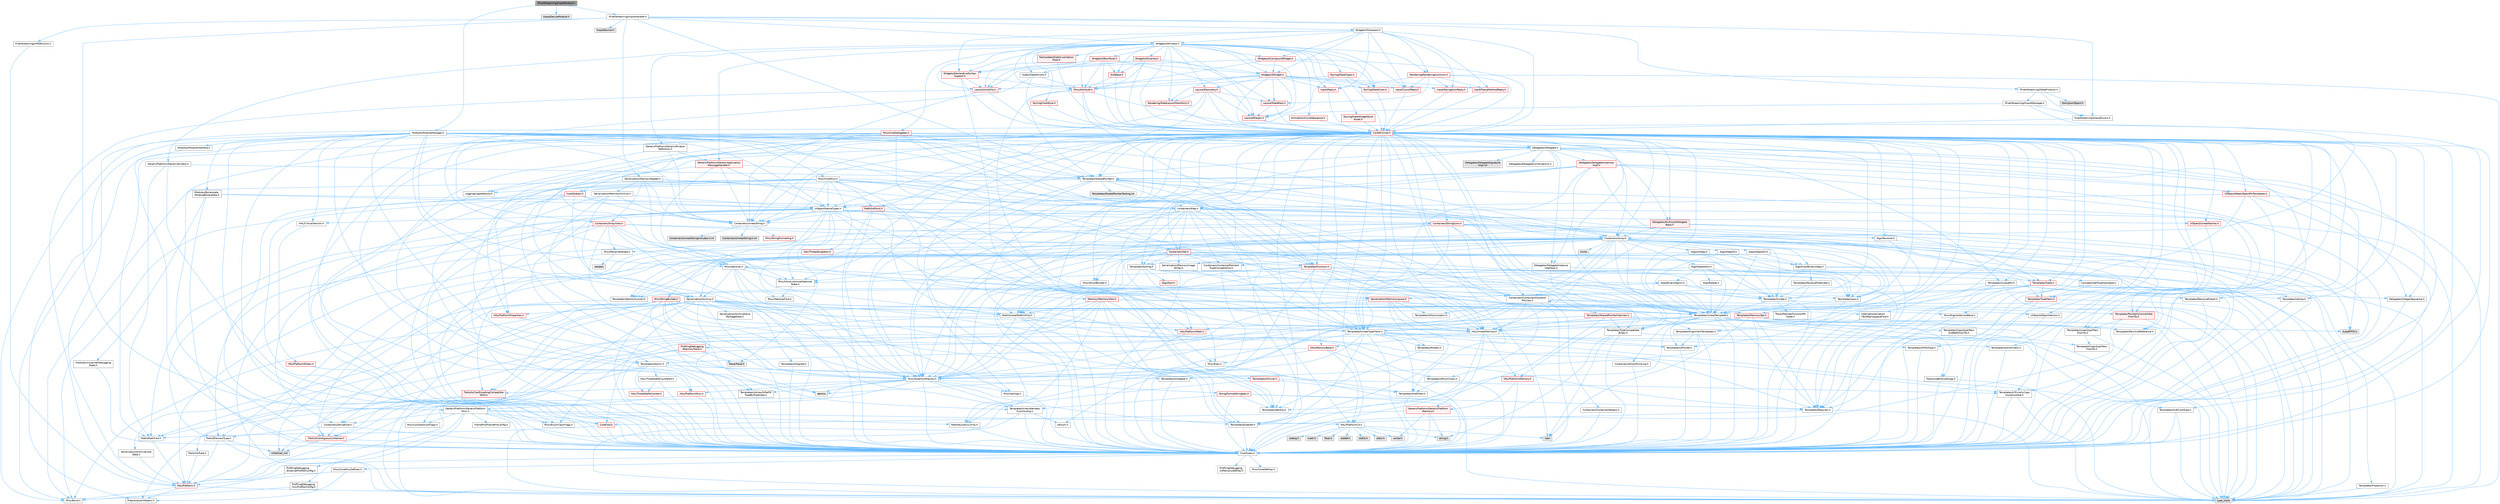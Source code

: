 digraph "IPixelStreaming2InputModule.h"
{
 // INTERACTIVE_SVG=YES
 // LATEX_PDF_SIZE
  bgcolor="transparent";
  edge [fontname=Helvetica,fontsize=10,labelfontname=Helvetica,labelfontsize=10];
  node [fontname=Helvetica,fontsize=10,shape=box,height=0.2,width=0.4];
  Node1 [id="Node000001",label="IPixelStreaming2InputModule.h",height=0.2,width=0.4,color="gray40", fillcolor="grey60", style="filled", fontcolor="black",tooltip=" "];
  Node1 -> Node2 [id="edge1_Node000001_Node000002",color="steelblue1",style="solid",tooltip=" "];
  Node2 [id="Node000002",label="Modules/ModuleManager.h",height=0.2,width=0.4,color="grey40", fillcolor="white", style="filled",URL="$d3/dd3/ModuleManager_8h.html",tooltip=" "];
  Node2 -> Node3 [id="edge2_Node000002_Node000003",color="steelblue1",style="solid",tooltip=" "];
  Node3 [id="Node000003",label="Containers/Array.h",height=0.2,width=0.4,color="grey40", fillcolor="white", style="filled",URL="$df/dd0/Array_8h.html",tooltip=" "];
  Node3 -> Node4 [id="edge3_Node000003_Node000004",color="steelblue1",style="solid",tooltip=" "];
  Node4 [id="Node000004",label="CoreTypes.h",height=0.2,width=0.4,color="grey40", fillcolor="white", style="filled",URL="$dc/dec/CoreTypes_8h.html",tooltip=" "];
  Node4 -> Node5 [id="edge4_Node000004_Node000005",color="steelblue1",style="solid",tooltip=" "];
  Node5 [id="Node000005",label="HAL/Platform.h",height=0.2,width=0.4,color="red", fillcolor="#FFF0F0", style="filled",URL="$d9/dd0/Platform_8h.html",tooltip=" "];
  Node5 -> Node6 [id="edge5_Node000005_Node000006",color="steelblue1",style="solid",tooltip=" "];
  Node6 [id="Node000006",label="Misc/Build.h",height=0.2,width=0.4,color="grey40", fillcolor="white", style="filled",URL="$d3/dbb/Build_8h.html",tooltip=" "];
  Node5 -> Node8 [id="edge6_Node000005_Node000008",color="steelblue1",style="solid",tooltip=" "];
  Node8 [id="Node000008",label="type_traits",height=0.2,width=0.4,color="grey60", fillcolor="#E0E0E0", style="filled",tooltip=" "];
  Node5 -> Node9 [id="edge7_Node000005_Node000009",color="steelblue1",style="solid",tooltip=" "];
  Node9 [id="Node000009",label="PreprocessorHelpers.h",height=0.2,width=0.4,color="grey40", fillcolor="white", style="filled",URL="$db/ddb/PreprocessorHelpers_8h.html",tooltip=" "];
  Node4 -> Node15 [id="edge8_Node000004_Node000015",color="steelblue1",style="solid",tooltip=" "];
  Node15 [id="Node000015",label="ProfilingDebugging\l/UMemoryDefines.h",height=0.2,width=0.4,color="grey40", fillcolor="white", style="filled",URL="$d2/da2/UMemoryDefines_8h.html",tooltip=" "];
  Node4 -> Node16 [id="edge9_Node000004_Node000016",color="steelblue1",style="solid",tooltip=" "];
  Node16 [id="Node000016",label="Misc/CoreMiscDefines.h",height=0.2,width=0.4,color="grey40", fillcolor="white", style="filled",URL="$da/d38/CoreMiscDefines_8h.html",tooltip=" "];
  Node16 -> Node5 [id="edge10_Node000016_Node000005",color="steelblue1",style="solid",tooltip=" "];
  Node16 -> Node9 [id="edge11_Node000016_Node000009",color="steelblue1",style="solid",tooltip=" "];
  Node4 -> Node17 [id="edge12_Node000004_Node000017",color="steelblue1",style="solid",tooltip=" "];
  Node17 [id="Node000017",label="Misc/CoreDefines.h",height=0.2,width=0.4,color="grey40", fillcolor="white", style="filled",URL="$d3/dd2/CoreDefines_8h.html",tooltip=" "];
  Node3 -> Node18 [id="edge13_Node000003_Node000018",color="steelblue1",style="solid",tooltip=" "];
  Node18 [id="Node000018",label="Misc/AssertionMacros.h",height=0.2,width=0.4,color="grey40", fillcolor="white", style="filled",URL="$d0/dfa/AssertionMacros_8h.html",tooltip=" "];
  Node18 -> Node4 [id="edge14_Node000018_Node000004",color="steelblue1",style="solid",tooltip=" "];
  Node18 -> Node5 [id="edge15_Node000018_Node000005",color="steelblue1",style="solid",tooltip=" "];
  Node18 -> Node19 [id="edge16_Node000018_Node000019",color="steelblue1",style="solid",tooltip=" "];
  Node19 [id="Node000019",label="HAL/PlatformMisc.h",height=0.2,width=0.4,color="red", fillcolor="#FFF0F0", style="filled",URL="$d0/df5/PlatformMisc_8h.html",tooltip=" "];
  Node19 -> Node4 [id="edge17_Node000019_Node000004",color="steelblue1",style="solid",tooltip=" "];
  Node19 -> Node20 [id="edge18_Node000019_Node000020",color="steelblue1",style="solid",tooltip=" "];
  Node20 [id="Node000020",label="GenericPlatform/GenericPlatform\lMisc.h",height=0.2,width=0.4,color="grey40", fillcolor="white", style="filled",URL="$db/d9a/GenericPlatformMisc_8h.html",tooltip=" "];
  Node20 -> Node21 [id="edge19_Node000020_Node000021",color="steelblue1",style="solid",tooltip=" "];
  Node21 [id="Node000021",label="Containers/StringFwd.h",height=0.2,width=0.4,color="grey40", fillcolor="white", style="filled",URL="$df/d37/StringFwd_8h.html",tooltip=" "];
  Node21 -> Node4 [id="edge20_Node000021_Node000004",color="steelblue1",style="solid",tooltip=" "];
  Node21 -> Node22 [id="edge21_Node000021_Node000022",color="steelblue1",style="solid",tooltip=" "];
  Node22 [id="Node000022",label="Traits/ElementType.h",height=0.2,width=0.4,color="grey40", fillcolor="white", style="filled",URL="$d5/d4f/ElementType_8h.html",tooltip=" "];
  Node22 -> Node5 [id="edge22_Node000022_Node000005",color="steelblue1",style="solid",tooltip=" "];
  Node22 -> Node23 [id="edge23_Node000022_Node000023",color="steelblue1",style="solid",tooltip=" "];
  Node23 [id="Node000023",label="initializer_list",height=0.2,width=0.4,color="grey60", fillcolor="#E0E0E0", style="filled",tooltip=" "];
  Node22 -> Node8 [id="edge24_Node000022_Node000008",color="steelblue1",style="solid",tooltip=" "];
  Node21 -> Node24 [id="edge25_Node000021_Node000024",color="steelblue1",style="solid",tooltip=" "];
  Node24 [id="Node000024",label="Traits/IsContiguousContainer.h",height=0.2,width=0.4,color="red", fillcolor="#FFF0F0", style="filled",URL="$d5/d3c/IsContiguousContainer_8h.html",tooltip=" "];
  Node24 -> Node4 [id="edge26_Node000024_Node000004",color="steelblue1",style="solid",tooltip=" "];
  Node24 -> Node23 [id="edge27_Node000024_Node000023",color="steelblue1",style="solid",tooltip=" "];
  Node20 -> Node26 [id="edge28_Node000020_Node000026",color="steelblue1",style="solid",tooltip=" "];
  Node26 [id="Node000026",label="CoreFwd.h",height=0.2,width=0.4,color="red", fillcolor="#FFF0F0", style="filled",URL="$d1/d1e/CoreFwd_8h.html",tooltip=" "];
  Node26 -> Node4 [id="edge29_Node000026_Node000004",color="steelblue1",style="solid",tooltip=" "];
  Node26 -> Node28 [id="edge30_Node000026_Node000028",color="steelblue1",style="solid",tooltip=" "];
  Node28 [id="Node000028",label="Math/MathFwd.h",height=0.2,width=0.4,color="grey40", fillcolor="white", style="filled",URL="$d2/d10/MathFwd_8h.html",tooltip=" "];
  Node28 -> Node5 [id="edge31_Node000028_Node000005",color="steelblue1",style="solid",tooltip=" "];
  Node20 -> Node4 [id="edge32_Node000020_Node000004",color="steelblue1",style="solid",tooltip=" "];
  Node20 -> Node30 [id="edge33_Node000020_Node000030",color="steelblue1",style="solid",tooltip=" "];
  Node30 [id="Node000030",label="FramePro/FrameProConfig.h",height=0.2,width=0.4,color="grey40", fillcolor="white", style="filled",URL="$d7/d90/FrameProConfig_8h.html",tooltip=" "];
  Node20 -> Node31 [id="edge34_Node000020_Node000031",color="steelblue1",style="solid",tooltip=" "];
  Node31 [id="Node000031",label="HAL/PlatformCrt.h",height=0.2,width=0.4,color="grey40", fillcolor="white", style="filled",URL="$d8/d75/PlatformCrt_8h.html",tooltip=" "];
  Node31 -> Node32 [id="edge35_Node000031_Node000032",color="steelblue1",style="solid",tooltip=" "];
  Node32 [id="Node000032",label="new",height=0.2,width=0.4,color="grey60", fillcolor="#E0E0E0", style="filled",tooltip=" "];
  Node31 -> Node33 [id="edge36_Node000031_Node000033",color="steelblue1",style="solid",tooltip=" "];
  Node33 [id="Node000033",label="wchar.h",height=0.2,width=0.4,color="grey60", fillcolor="#E0E0E0", style="filled",tooltip=" "];
  Node31 -> Node34 [id="edge37_Node000031_Node000034",color="steelblue1",style="solid",tooltip=" "];
  Node34 [id="Node000034",label="stddef.h",height=0.2,width=0.4,color="grey60", fillcolor="#E0E0E0", style="filled",tooltip=" "];
  Node31 -> Node35 [id="edge38_Node000031_Node000035",color="steelblue1",style="solid",tooltip=" "];
  Node35 [id="Node000035",label="stdlib.h",height=0.2,width=0.4,color="grey60", fillcolor="#E0E0E0", style="filled",tooltip=" "];
  Node31 -> Node36 [id="edge39_Node000031_Node000036",color="steelblue1",style="solid",tooltip=" "];
  Node36 [id="Node000036",label="stdio.h",height=0.2,width=0.4,color="grey60", fillcolor="#E0E0E0", style="filled",tooltip=" "];
  Node31 -> Node37 [id="edge40_Node000031_Node000037",color="steelblue1",style="solid",tooltip=" "];
  Node37 [id="Node000037",label="stdarg.h",height=0.2,width=0.4,color="grey60", fillcolor="#E0E0E0", style="filled",tooltip=" "];
  Node31 -> Node38 [id="edge41_Node000031_Node000038",color="steelblue1",style="solid",tooltip=" "];
  Node38 [id="Node000038",label="math.h",height=0.2,width=0.4,color="grey60", fillcolor="#E0E0E0", style="filled",tooltip=" "];
  Node31 -> Node39 [id="edge42_Node000031_Node000039",color="steelblue1",style="solid",tooltip=" "];
  Node39 [id="Node000039",label="float.h",height=0.2,width=0.4,color="grey60", fillcolor="#E0E0E0", style="filled",tooltip=" "];
  Node31 -> Node40 [id="edge43_Node000031_Node000040",color="steelblue1",style="solid",tooltip=" "];
  Node40 [id="Node000040",label="string.h",height=0.2,width=0.4,color="grey60", fillcolor="#E0E0E0", style="filled",tooltip=" "];
  Node20 -> Node41 [id="edge44_Node000020_Node000041",color="steelblue1",style="solid",tooltip=" "];
  Node41 [id="Node000041",label="Math/NumericLimits.h",height=0.2,width=0.4,color="grey40", fillcolor="white", style="filled",URL="$df/d1b/NumericLimits_8h.html",tooltip=" "];
  Node41 -> Node4 [id="edge45_Node000041_Node000004",color="steelblue1",style="solid",tooltip=" "];
  Node20 -> Node42 [id="edge46_Node000020_Node000042",color="steelblue1",style="solid",tooltip=" "];
  Node42 [id="Node000042",label="Misc/CompressionFlags.h",height=0.2,width=0.4,color="grey40", fillcolor="white", style="filled",URL="$d9/d76/CompressionFlags_8h.html",tooltip=" "];
  Node20 -> Node43 [id="edge47_Node000020_Node000043",color="steelblue1",style="solid",tooltip=" "];
  Node43 [id="Node000043",label="Misc/EnumClassFlags.h",height=0.2,width=0.4,color="grey40", fillcolor="white", style="filled",URL="$d8/de7/EnumClassFlags_8h.html",tooltip=" "];
  Node20 -> Node44 [id="edge48_Node000020_Node000044",color="steelblue1",style="solid",tooltip=" "];
  Node44 [id="Node000044",label="ProfilingDebugging\l/CsvProfilerConfig.h",height=0.2,width=0.4,color="grey40", fillcolor="white", style="filled",URL="$d3/d88/CsvProfilerConfig_8h.html",tooltip=" "];
  Node44 -> Node6 [id="edge49_Node000044_Node000006",color="steelblue1",style="solid",tooltip=" "];
  Node20 -> Node45 [id="edge50_Node000020_Node000045",color="steelblue1",style="solid",tooltip=" "];
  Node45 [id="Node000045",label="ProfilingDebugging\l/ExternalProfilerConfig.h",height=0.2,width=0.4,color="grey40", fillcolor="white", style="filled",URL="$d3/dbb/ExternalProfilerConfig_8h.html",tooltip=" "];
  Node45 -> Node6 [id="edge51_Node000045_Node000006",color="steelblue1",style="solid",tooltip=" "];
  Node18 -> Node9 [id="edge52_Node000018_Node000009",color="steelblue1",style="solid",tooltip=" "];
  Node18 -> Node55 [id="edge53_Node000018_Node000055",color="steelblue1",style="solid",tooltip=" "];
  Node55 [id="Node000055",label="Templates/EnableIf.h",height=0.2,width=0.4,color="grey40", fillcolor="white", style="filled",URL="$d7/d60/EnableIf_8h.html",tooltip=" "];
  Node55 -> Node4 [id="edge54_Node000055_Node000004",color="steelblue1",style="solid",tooltip=" "];
  Node18 -> Node56 [id="edge55_Node000018_Node000056",color="steelblue1",style="solid",tooltip=" "];
  Node56 [id="Node000056",label="Templates/IsArrayOrRefOf\lTypeByPredicate.h",height=0.2,width=0.4,color="grey40", fillcolor="white", style="filled",URL="$d6/da1/IsArrayOrRefOfTypeByPredicate_8h.html",tooltip=" "];
  Node56 -> Node4 [id="edge56_Node000056_Node000004",color="steelblue1",style="solid",tooltip=" "];
  Node18 -> Node57 [id="edge57_Node000018_Node000057",color="steelblue1",style="solid",tooltip=" "];
  Node57 [id="Node000057",label="Templates/IsValidVariadic\lFunctionArg.h",height=0.2,width=0.4,color="grey40", fillcolor="white", style="filled",URL="$d0/dc8/IsValidVariadicFunctionArg_8h.html",tooltip=" "];
  Node57 -> Node4 [id="edge58_Node000057_Node000004",color="steelblue1",style="solid",tooltip=" "];
  Node57 -> Node58 [id="edge59_Node000057_Node000058",color="steelblue1",style="solid",tooltip=" "];
  Node58 [id="Node000058",label="IsEnum.h",height=0.2,width=0.4,color="grey40", fillcolor="white", style="filled",URL="$d4/de5/IsEnum_8h.html",tooltip=" "];
  Node57 -> Node8 [id="edge60_Node000057_Node000008",color="steelblue1",style="solid",tooltip=" "];
  Node18 -> Node59 [id="edge61_Node000018_Node000059",color="steelblue1",style="solid",tooltip=" "];
  Node59 [id="Node000059",label="Traits/IsCharEncodingCompatible\lWith.h",height=0.2,width=0.4,color="red", fillcolor="#FFF0F0", style="filled",URL="$df/dd1/IsCharEncodingCompatibleWith_8h.html",tooltip=" "];
  Node59 -> Node8 [id="edge62_Node000059_Node000008",color="steelblue1",style="solid",tooltip=" "];
  Node18 -> Node61 [id="edge63_Node000018_Node000061",color="steelblue1",style="solid",tooltip=" "];
  Node61 [id="Node000061",label="Misc/VarArgs.h",height=0.2,width=0.4,color="grey40", fillcolor="white", style="filled",URL="$d5/d6f/VarArgs_8h.html",tooltip=" "];
  Node61 -> Node4 [id="edge64_Node000061_Node000004",color="steelblue1",style="solid",tooltip=" "];
  Node18 -> Node62 [id="edge65_Node000018_Node000062",color="steelblue1",style="solid",tooltip=" "];
  Node62 [id="Node000062",label="String/FormatStringSan.h",height=0.2,width=0.4,color="red", fillcolor="#FFF0F0", style="filled",URL="$d3/d8b/FormatStringSan_8h.html",tooltip=" "];
  Node62 -> Node8 [id="edge66_Node000062_Node000008",color="steelblue1",style="solid",tooltip=" "];
  Node62 -> Node4 [id="edge67_Node000062_Node000004",color="steelblue1",style="solid",tooltip=" "];
  Node62 -> Node63 [id="edge68_Node000062_Node000063",color="steelblue1",style="solid",tooltip=" "];
  Node63 [id="Node000063",label="Templates/Requires.h",height=0.2,width=0.4,color="grey40", fillcolor="white", style="filled",URL="$dc/d96/Requires_8h.html",tooltip=" "];
  Node63 -> Node55 [id="edge69_Node000063_Node000055",color="steelblue1",style="solid",tooltip=" "];
  Node63 -> Node8 [id="edge70_Node000063_Node000008",color="steelblue1",style="solid",tooltip=" "];
  Node62 -> Node64 [id="edge71_Node000062_Node000064",color="steelblue1",style="solid",tooltip=" "];
  Node64 [id="Node000064",label="Templates/Identity.h",height=0.2,width=0.4,color="grey40", fillcolor="white", style="filled",URL="$d0/dd5/Identity_8h.html",tooltip=" "];
  Node62 -> Node57 [id="edge72_Node000062_Node000057",color="steelblue1",style="solid",tooltip=" "];
  Node18 -> Node68 [id="edge73_Node000018_Node000068",color="steelblue1",style="solid",tooltip=" "];
  Node68 [id="Node000068",label="atomic",height=0.2,width=0.4,color="grey60", fillcolor="#E0E0E0", style="filled",tooltip=" "];
  Node3 -> Node69 [id="edge74_Node000003_Node000069",color="steelblue1",style="solid",tooltip=" "];
  Node69 [id="Node000069",label="Misc/IntrusiveUnsetOptional\lState.h",height=0.2,width=0.4,color="grey40", fillcolor="white", style="filled",URL="$d2/d0a/IntrusiveUnsetOptionalState_8h.html",tooltip=" "];
  Node69 -> Node70 [id="edge75_Node000069_Node000070",color="steelblue1",style="solid",tooltip=" "];
  Node70 [id="Node000070",label="Misc/OptionalFwd.h",height=0.2,width=0.4,color="grey40", fillcolor="white", style="filled",URL="$dc/d50/OptionalFwd_8h.html",tooltip=" "];
  Node3 -> Node71 [id="edge76_Node000003_Node000071",color="steelblue1",style="solid",tooltip=" "];
  Node71 [id="Node000071",label="Misc/ReverseIterate.h",height=0.2,width=0.4,color="grey40", fillcolor="white", style="filled",URL="$db/de3/ReverseIterate_8h.html",tooltip=" "];
  Node71 -> Node5 [id="edge77_Node000071_Node000005",color="steelblue1",style="solid",tooltip=" "];
  Node71 -> Node72 [id="edge78_Node000071_Node000072",color="steelblue1",style="solid",tooltip=" "];
  Node72 [id="Node000072",label="iterator",height=0.2,width=0.4,color="grey60", fillcolor="#E0E0E0", style="filled",tooltip=" "];
  Node3 -> Node73 [id="edge79_Node000003_Node000073",color="steelblue1",style="solid",tooltip=" "];
  Node73 [id="Node000073",label="HAL/UnrealMemory.h",height=0.2,width=0.4,color="grey40", fillcolor="white", style="filled",URL="$d9/d96/UnrealMemory_8h.html",tooltip=" "];
  Node73 -> Node4 [id="edge80_Node000073_Node000004",color="steelblue1",style="solid",tooltip=" "];
  Node73 -> Node74 [id="edge81_Node000073_Node000074",color="steelblue1",style="solid",tooltip=" "];
  Node74 [id="Node000074",label="GenericPlatform/GenericPlatform\lMemory.h",height=0.2,width=0.4,color="red", fillcolor="#FFF0F0", style="filled",URL="$dd/d22/GenericPlatformMemory_8h.html",tooltip=" "];
  Node74 -> Node26 [id="edge82_Node000074_Node000026",color="steelblue1",style="solid",tooltip=" "];
  Node74 -> Node4 [id="edge83_Node000074_Node000004",color="steelblue1",style="solid",tooltip=" "];
  Node74 -> Node40 [id="edge84_Node000074_Node000040",color="steelblue1",style="solid",tooltip=" "];
  Node74 -> Node33 [id="edge85_Node000074_Node000033",color="steelblue1",style="solid",tooltip=" "];
  Node73 -> Node77 [id="edge86_Node000073_Node000077",color="steelblue1",style="solid",tooltip=" "];
  Node77 [id="Node000077",label="HAL/MemoryBase.h",height=0.2,width=0.4,color="red", fillcolor="#FFF0F0", style="filled",URL="$d6/d9f/MemoryBase_8h.html",tooltip=" "];
  Node77 -> Node4 [id="edge87_Node000077_Node000004",color="steelblue1",style="solid",tooltip=" "];
  Node77 -> Node31 [id="edge88_Node000077_Node000031",color="steelblue1",style="solid",tooltip=" "];
  Node77 -> Node78 [id="edge89_Node000077_Node000078",color="steelblue1",style="solid",tooltip=" "];
  Node78 [id="Node000078",label="Misc/Exec.h",height=0.2,width=0.4,color="grey40", fillcolor="white", style="filled",URL="$de/ddb/Exec_8h.html",tooltip=" "];
  Node78 -> Node4 [id="edge90_Node000078_Node000004",color="steelblue1",style="solid",tooltip=" "];
  Node78 -> Node18 [id="edge91_Node000078_Node000018",color="steelblue1",style="solid",tooltip=" "];
  Node77 -> Node81 [id="edge92_Node000077_Node000081",color="steelblue1",style="solid",tooltip=" "];
  Node81 [id="Node000081",label="Templates/Atomic.h",height=0.2,width=0.4,color="grey40", fillcolor="white", style="filled",URL="$d3/d91/Atomic_8h.html",tooltip=" "];
  Node81 -> Node82 [id="edge93_Node000081_Node000082",color="steelblue1",style="solid",tooltip=" "];
  Node82 [id="Node000082",label="HAL/ThreadSafeCounter.h",height=0.2,width=0.4,color="red", fillcolor="#FFF0F0", style="filled",URL="$dc/dc9/ThreadSafeCounter_8h.html",tooltip=" "];
  Node82 -> Node4 [id="edge94_Node000082_Node000004",color="steelblue1",style="solid",tooltip=" "];
  Node81 -> Node83 [id="edge95_Node000081_Node000083",color="steelblue1",style="solid",tooltip=" "];
  Node83 [id="Node000083",label="HAL/ThreadSafeCounter64.h",height=0.2,width=0.4,color="grey40", fillcolor="white", style="filled",URL="$d0/d12/ThreadSafeCounter64_8h.html",tooltip=" "];
  Node83 -> Node4 [id="edge96_Node000083_Node000004",color="steelblue1",style="solid",tooltip=" "];
  Node83 -> Node82 [id="edge97_Node000083_Node000082",color="steelblue1",style="solid",tooltip=" "];
  Node81 -> Node84 [id="edge98_Node000081_Node000084",color="steelblue1",style="solid",tooltip=" "];
  Node84 [id="Node000084",label="Templates/IsIntegral.h",height=0.2,width=0.4,color="grey40", fillcolor="white", style="filled",URL="$da/d64/IsIntegral_8h.html",tooltip=" "];
  Node84 -> Node4 [id="edge99_Node000084_Node000004",color="steelblue1",style="solid",tooltip=" "];
  Node81 -> Node85 [id="edge100_Node000081_Node000085",color="steelblue1",style="solid",tooltip=" "];
  Node85 [id="Node000085",label="Templates/IsTrivial.h",height=0.2,width=0.4,color="red", fillcolor="#FFF0F0", style="filled",URL="$da/d4c/IsTrivial_8h.html",tooltip=" "];
  Node85 -> Node86 [id="edge101_Node000085_Node000086",color="steelblue1",style="solid",tooltip=" "];
  Node86 [id="Node000086",label="Templates/AndOrNot.h",height=0.2,width=0.4,color="grey40", fillcolor="white", style="filled",URL="$db/d0a/AndOrNot_8h.html",tooltip=" "];
  Node86 -> Node4 [id="edge102_Node000086_Node000004",color="steelblue1",style="solid",tooltip=" "];
  Node85 -> Node87 [id="edge103_Node000085_Node000087",color="steelblue1",style="solid",tooltip=" "];
  Node87 [id="Node000087",label="Templates/IsTriviallyCopy\lConstructible.h",height=0.2,width=0.4,color="grey40", fillcolor="white", style="filled",URL="$d3/d78/IsTriviallyCopyConstructible_8h.html",tooltip=" "];
  Node87 -> Node4 [id="edge104_Node000087_Node000004",color="steelblue1",style="solid",tooltip=" "];
  Node87 -> Node8 [id="edge105_Node000087_Node000008",color="steelblue1",style="solid",tooltip=" "];
  Node85 -> Node8 [id="edge106_Node000085_Node000008",color="steelblue1",style="solid",tooltip=" "];
  Node81 -> Node89 [id="edge107_Node000081_Node000089",color="steelblue1",style="solid",tooltip=" "];
  Node89 [id="Node000089",label="Traits/IntType.h",height=0.2,width=0.4,color="grey40", fillcolor="white", style="filled",URL="$d7/deb/IntType_8h.html",tooltip=" "];
  Node89 -> Node5 [id="edge108_Node000089_Node000005",color="steelblue1",style="solid",tooltip=" "];
  Node81 -> Node68 [id="edge109_Node000081_Node000068",color="steelblue1",style="solid",tooltip=" "];
  Node73 -> Node90 [id="edge110_Node000073_Node000090",color="steelblue1",style="solid",tooltip=" "];
  Node90 [id="Node000090",label="HAL/PlatformMemory.h",height=0.2,width=0.4,color="red", fillcolor="#FFF0F0", style="filled",URL="$de/d68/PlatformMemory_8h.html",tooltip=" "];
  Node90 -> Node4 [id="edge111_Node000090_Node000004",color="steelblue1",style="solid",tooltip=" "];
  Node90 -> Node74 [id="edge112_Node000090_Node000074",color="steelblue1",style="solid",tooltip=" "];
  Node73 -> Node92 [id="edge113_Node000073_Node000092",color="steelblue1",style="solid",tooltip=" "];
  Node92 [id="Node000092",label="ProfilingDebugging\l/MemoryTrace.h",height=0.2,width=0.4,color="red", fillcolor="#FFF0F0", style="filled",URL="$da/dd7/MemoryTrace_8h.html",tooltip=" "];
  Node92 -> Node5 [id="edge114_Node000092_Node000005",color="steelblue1",style="solid",tooltip=" "];
  Node92 -> Node43 [id="edge115_Node000092_Node000043",color="steelblue1",style="solid",tooltip=" "];
  Node92 -> Node54 [id="edge116_Node000092_Node000054",color="steelblue1",style="solid",tooltip=" "];
  Node54 [id="Node000054",label="Trace/Trace.h",height=0.2,width=0.4,color="grey60", fillcolor="#E0E0E0", style="filled",tooltip=" "];
  Node73 -> Node93 [id="edge117_Node000073_Node000093",color="steelblue1",style="solid",tooltip=" "];
  Node93 [id="Node000093",label="Templates/IsPointer.h",height=0.2,width=0.4,color="grey40", fillcolor="white", style="filled",URL="$d7/d05/IsPointer_8h.html",tooltip=" "];
  Node93 -> Node4 [id="edge118_Node000093_Node000004",color="steelblue1",style="solid",tooltip=" "];
  Node3 -> Node94 [id="edge119_Node000003_Node000094",color="steelblue1",style="solid",tooltip=" "];
  Node94 [id="Node000094",label="Templates/UnrealTypeTraits.h",height=0.2,width=0.4,color="grey40", fillcolor="white", style="filled",URL="$d2/d2d/UnrealTypeTraits_8h.html",tooltip=" "];
  Node94 -> Node4 [id="edge120_Node000094_Node000004",color="steelblue1",style="solid",tooltip=" "];
  Node94 -> Node93 [id="edge121_Node000094_Node000093",color="steelblue1",style="solid",tooltip=" "];
  Node94 -> Node18 [id="edge122_Node000094_Node000018",color="steelblue1",style="solid",tooltip=" "];
  Node94 -> Node86 [id="edge123_Node000094_Node000086",color="steelblue1",style="solid",tooltip=" "];
  Node94 -> Node55 [id="edge124_Node000094_Node000055",color="steelblue1",style="solid",tooltip=" "];
  Node94 -> Node95 [id="edge125_Node000094_Node000095",color="steelblue1",style="solid",tooltip=" "];
  Node95 [id="Node000095",label="Templates/IsArithmetic.h",height=0.2,width=0.4,color="grey40", fillcolor="white", style="filled",URL="$d2/d5d/IsArithmetic_8h.html",tooltip=" "];
  Node95 -> Node4 [id="edge126_Node000095_Node000004",color="steelblue1",style="solid",tooltip=" "];
  Node94 -> Node58 [id="edge127_Node000094_Node000058",color="steelblue1",style="solid",tooltip=" "];
  Node94 -> Node96 [id="edge128_Node000094_Node000096",color="steelblue1",style="solid",tooltip=" "];
  Node96 [id="Node000096",label="Templates/Models.h",height=0.2,width=0.4,color="grey40", fillcolor="white", style="filled",URL="$d3/d0c/Models_8h.html",tooltip=" "];
  Node96 -> Node64 [id="edge129_Node000096_Node000064",color="steelblue1",style="solid",tooltip=" "];
  Node94 -> Node97 [id="edge130_Node000094_Node000097",color="steelblue1",style="solid",tooltip=" "];
  Node97 [id="Node000097",label="Templates/IsPODType.h",height=0.2,width=0.4,color="grey40", fillcolor="white", style="filled",URL="$d7/db1/IsPODType_8h.html",tooltip=" "];
  Node97 -> Node4 [id="edge131_Node000097_Node000004",color="steelblue1",style="solid",tooltip=" "];
  Node94 -> Node98 [id="edge132_Node000094_Node000098",color="steelblue1",style="solid",tooltip=" "];
  Node98 [id="Node000098",label="Templates/IsUECoreType.h",height=0.2,width=0.4,color="grey40", fillcolor="white", style="filled",URL="$d1/db8/IsUECoreType_8h.html",tooltip=" "];
  Node98 -> Node4 [id="edge133_Node000098_Node000004",color="steelblue1",style="solid",tooltip=" "];
  Node98 -> Node8 [id="edge134_Node000098_Node000008",color="steelblue1",style="solid",tooltip=" "];
  Node94 -> Node87 [id="edge135_Node000094_Node000087",color="steelblue1",style="solid",tooltip=" "];
  Node3 -> Node99 [id="edge136_Node000003_Node000099",color="steelblue1",style="solid",tooltip=" "];
  Node99 [id="Node000099",label="Templates/UnrealTemplate.h",height=0.2,width=0.4,color="grey40", fillcolor="white", style="filled",URL="$d4/d24/UnrealTemplate_8h.html",tooltip=" "];
  Node99 -> Node4 [id="edge137_Node000099_Node000004",color="steelblue1",style="solid",tooltip=" "];
  Node99 -> Node93 [id="edge138_Node000099_Node000093",color="steelblue1",style="solid",tooltip=" "];
  Node99 -> Node73 [id="edge139_Node000099_Node000073",color="steelblue1",style="solid",tooltip=" "];
  Node99 -> Node100 [id="edge140_Node000099_Node000100",color="steelblue1",style="solid",tooltip=" "];
  Node100 [id="Node000100",label="Templates/CopyQualifiers\lAndRefsFromTo.h",height=0.2,width=0.4,color="grey40", fillcolor="white", style="filled",URL="$d3/db3/CopyQualifiersAndRefsFromTo_8h.html",tooltip=" "];
  Node100 -> Node101 [id="edge141_Node000100_Node000101",color="steelblue1",style="solid",tooltip=" "];
  Node101 [id="Node000101",label="Templates/CopyQualifiers\lFromTo.h",height=0.2,width=0.4,color="grey40", fillcolor="white", style="filled",URL="$d5/db4/CopyQualifiersFromTo_8h.html",tooltip=" "];
  Node99 -> Node94 [id="edge142_Node000099_Node000094",color="steelblue1",style="solid",tooltip=" "];
  Node99 -> Node102 [id="edge143_Node000099_Node000102",color="steelblue1",style="solid",tooltip=" "];
  Node102 [id="Node000102",label="Templates/RemoveReference.h",height=0.2,width=0.4,color="grey40", fillcolor="white", style="filled",URL="$da/dbe/RemoveReference_8h.html",tooltip=" "];
  Node102 -> Node4 [id="edge144_Node000102_Node000004",color="steelblue1",style="solid",tooltip=" "];
  Node99 -> Node63 [id="edge145_Node000099_Node000063",color="steelblue1",style="solid",tooltip=" "];
  Node99 -> Node103 [id="edge146_Node000099_Node000103",color="steelblue1",style="solid",tooltip=" "];
  Node103 [id="Node000103",label="Templates/TypeCompatible\lBytes.h",height=0.2,width=0.4,color="grey40", fillcolor="white", style="filled",URL="$df/d0a/TypeCompatibleBytes_8h.html",tooltip=" "];
  Node103 -> Node4 [id="edge147_Node000103_Node000004",color="steelblue1",style="solid",tooltip=" "];
  Node103 -> Node40 [id="edge148_Node000103_Node000040",color="steelblue1",style="solid",tooltip=" "];
  Node103 -> Node32 [id="edge149_Node000103_Node000032",color="steelblue1",style="solid",tooltip=" "];
  Node103 -> Node8 [id="edge150_Node000103_Node000008",color="steelblue1",style="solid",tooltip=" "];
  Node99 -> Node64 [id="edge151_Node000099_Node000064",color="steelblue1",style="solid",tooltip=" "];
  Node99 -> Node24 [id="edge152_Node000099_Node000024",color="steelblue1",style="solid",tooltip=" "];
  Node99 -> Node104 [id="edge153_Node000099_Node000104",color="steelblue1",style="solid",tooltip=" "];
  Node104 [id="Node000104",label="Traits/UseBitwiseSwap.h",height=0.2,width=0.4,color="grey40", fillcolor="white", style="filled",URL="$db/df3/UseBitwiseSwap_8h.html",tooltip=" "];
  Node104 -> Node4 [id="edge154_Node000104_Node000004",color="steelblue1",style="solid",tooltip=" "];
  Node104 -> Node8 [id="edge155_Node000104_Node000008",color="steelblue1",style="solid",tooltip=" "];
  Node99 -> Node8 [id="edge156_Node000099_Node000008",color="steelblue1",style="solid",tooltip=" "];
  Node3 -> Node105 [id="edge157_Node000003_Node000105",color="steelblue1",style="solid",tooltip=" "];
  Node105 [id="Node000105",label="Containers/AllowShrinking.h",height=0.2,width=0.4,color="grey40", fillcolor="white", style="filled",URL="$d7/d1a/AllowShrinking_8h.html",tooltip=" "];
  Node105 -> Node4 [id="edge158_Node000105_Node000004",color="steelblue1",style="solid",tooltip=" "];
  Node3 -> Node106 [id="edge159_Node000003_Node000106",color="steelblue1",style="solid",tooltip=" "];
  Node106 [id="Node000106",label="Containers/ContainerAllocation\lPolicies.h",height=0.2,width=0.4,color="grey40", fillcolor="white", style="filled",URL="$d7/dff/ContainerAllocationPolicies_8h.html",tooltip=" "];
  Node106 -> Node4 [id="edge160_Node000106_Node000004",color="steelblue1",style="solid",tooltip=" "];
  Node106 -> Node107 [id="edge161_Node000106_Node000107",color="steelblue1",style="solid",tooltip=" "];
  Node107 [id="Node000107",label="Containers/ContainerHelpers.h",height=0.2,width=0.4,color="grey40", fillcolor="white", style="filled",URL="$d7/d33/ContainerHelpers_8h.html",tooltip=" "];
  Node107 -> Node4 [id="edge162_Node000107_Node000004",color="steelblue1",style="solid",tooltip=" "];
  Node106 -> Node106 [id="edge163_Node000106_Node000106",color="steelblue1",style="solid",tooltip=" "];
  Node106 -> Node108 [id="edge164_Node000106_Node000108",color="steelblue1",style="solid",tooltip=" "];
  Node108 [id="Node000108",label="HAL/PlatformMath.h",height=0.2,width=0.4,color="red", fillcolor="#FFF0F0", style="filled",URL="$dc/d53/PlatformMath_8h.html",tooltip=" "];
  Node108 -> Node4 [id="edge165_Node000108_Node000004",color="steelblue1",style="solid",tooltip=" "];
  Node106 -> Node73 [id="edge166_Node000106_Node000073",color="steelblue1",style="solid",tooltip=" "];
  Node106 -> Node41 [id="edge167_Node000106_Node000041",color="steelblue1",style="solid",tooltip=" "];
  Node106 -> Node18 [id="edge168_Node000106_Node000018",color="steelblue1",style="solid",tooltip=" "];
  Node106 -> Node116 [id="edge169_Node000106_Node000116",color="steelblue1",style="solid",tooltip=" "];
  Node116 [id="Node000116",label="Templates/IsPolymorphic.h",height=0.2,width=0.4,color="grey40", fillcolor="white", style="filled",URL="$dc/d20/IsPolymorphic_8h.html",tooltip=" "];
  Node106 -> Node117 [id="edge170_Node000106_Node000117",color="steelblue1",style="solid",tooltip=" "];
  Node117 [id="Node000117",label="Templates/MemoryOps.h",height=0.2,width=0.4,color="red", fillcolor="#FFF0F0", style="filled",URL="$db/dea/MemoryOps_8h.html",tooltip=" "];
  Node117 -> Node4 [id="edge171_Node000117_Node000004",color="steelblue1",style="solid",tooltip=" "];
  Node117 -> Node73 [id="edge172_Node000117_Node000073",color="steelblue1",style="solid",tooltip=" "];
  Node117 -> Node87 [id="edge173_Node000117_Node000087",color="steelblue1",style="solid",tooltip=" "];
  Node117 -> Node63 [id="edge174_Node000117_Node000063",color="steelblue1",style="solid",tooltip=" "];
  Node117 -> Node94 [id="edge175_Node000117_Node000094",color="steelblue1",style="solid",tooltip=" "];
  Node117 -> Node104 [id="edge176_Node000117_Node000104",color="steelblue1",style="solid",tooltip=" "];
  Node117 -> Node32 [id="edge177_Node000117_Node000032",color="steelblue1",style="solid",tooltip=" "];
  Node117 -> Node8 [id="edge178_Node000117_Node000008",color="steelblue1",style="solid",tooltip=" "];
  Node106 -> Node103 [id="edge179_Node000106_Node000103",color="steelblue1",style="solid",tooltip=" "];
  Node106 -> Node8 [id="edge180_Node000106_Node000008",color="steelblue1",style="solid",tooltip=" "];
  Node3 -> Node118 [id="edge181_Node000003_Node000118",color="steelblue1",style="solid",tooltip=" "];
  Node118 [id="Node000118",label="Containers/ContainerElement\lTypeCompatibility.h",height=0.2,width=0.4,color="grey40", fillcolor="white", style="filled",URL="$df/ddf/ContainerElementTypeCompatibility_8h.html",tooltip=" "];
  Node118 -> Node4 [id="edge182_Node000118_Node000004",color="steelblue1",style="solid",tooltip=" "];
  Node118 -> Node94 [id="edge183_Node000118_Node000094",color="steelblue1",style="solid",tooltip=" "];
  Node3 -> Node119 [id="edge184_Node000003_Node000119",color="steelblue1",style="solid",tooltip=" "];
  Node119 [id="Node000119",label="Serialization/Archive.h",height=0.2,width=0.4,color="grey40", fillcolor="white", style="filled",URL="$d7/d3b/Archive_8h.html",tooltip=" "];
  Node119 -> Node26 [id="edge185_Node000119_Node000026",color="steelblue1",style="solid",tooltip=" "];
  Node119 -> Node4 [id="edge186_Node000119_Node000004",color="steelblue1",style="solid",tooltip=" "];
  Node119 -> Node120 [id="edge187_Node000119_Node000120",color="steelblue1",style="solid",tooltip=" "];
  Node120 [id="Node000120",label="HAL/PlatformProperties.h",height=0.2,width=0.4,color="red", fillcolor="#FFF0F0", style="filled",URL="$d9/db0/PlatformProperties_8h.html",tooltip=" "];
  Node120 -> Node4 [id="edge188_Node000120_Node000004",color="steelblue1",style="solid",tooltip=" "];
  Node119 -> Node123 [id="edge189_Node000119_Node000123",color="steelblue1",style="solid",tooltip=" "];
  Node123 [id="Node000123",label="Internationalization\l/TextNamespaceFwd.h",height=0.2,width=0.4,color="grey40", fillcolor="white", style="filled",URL="$d8/d97/TextNamespaceFwd_8h.html",tooltip=" "];
  Node123 -> Node4 [id="edge190_Node000123_Node000004",color="steelblue1",style="solid",tooltip=" "];
  Node119 -> Node28 [id="edge191_Node000119_Node000028",color="steelblue1",style="solid",tooltip=" "];
  Node119 -> Node18 [id="edge192_Node000119_Node000018",color="steelblue1",style="solid",tooltip=" "];
  Node119 -> Node6 [id="edge193_Node000119_Node000006",color="steelblue1",style="solid",tooltip=" "];
  Node119 -> Node42 [id="edge194_Node000119_Node000042",color="steelblue1",style="solid",tooltip=" "];
  Node119 -> Node124 [id="edge195_Node000119_Node000124",color="steelblue1",style="solid",tooltip=" "];
  Node124 [id="Node000124",label="Misc/EngineVersionBase.h",height=0.2,width=0.4,color="grey40", fillcolor="white", style="filled",URL="$d5/d2b/EngineVersionBase_8h.html",tooltip=" "];
  Node124 -> Node4 [id="edge196_Node000124_Node000004",color="steelblue1",style="solid",tooltip=" "];
  Node119 -> Node61 [id="edge197_Node000119_Node000061",color="steelblue1",style="solid",tooltip=" "];
  Node119 -> Node125 [id="edge198_Node000119_Node000125",color="steelblue1",style="solid",tooltip=" "];
  Node125 [id="Node000125",label="Serialization/ArchiveCook\lData.h",height=0.2,width=0.4,color="grey40", fillcolor="white", style="filled",URL="$dc/db6/ArchiveCookData_8h.html",tooltip=" "];
  Node125 -> Node5 [id="edge199_Node000125_Node000005",color="steelblue1",style="solid",tooltip=" "];
  Node119 -> Node126 [id="edge200_Node000119_Node000126",color="steelblue1",style="solid",tooltip=" "];
  Node126 [id="Node000126",label="Serialization/ArchiveSave\lPackageData.h",height=0.2,width=0.4,color="grey40", fillcolor="white", style="filled",URL="$d1/d37/ArchiveSavePackageData_8h.html",tooltip=" "];
  Node119 -> Node55 [id="edge201_Node000119_Node000055",color="steelblue1",style="solid",tooltip=" "];
  Node119 -> Node56 [id="edge202_Node000119_Node000056",color="steelblue1",style="solid",tooltip=" "];
  Node119 -> Node127 [id="edge203_Node000119_Node000127",color="steelblue1",style="solid",tooltip=" "];
  Node127 [id="Node000127",label="Templates/IsEnumClass.h",height=0.2,width=0.4,color="grey40", fillcolor="white", style="filled",URL="$d7/d15/IsEnumClass_8h.html",tooltip=" "];
  Node127 -> Node4 [id="edge204_Node000127_Node000004",color="steelblue1",style="solid",tooltip=" "];
  Node127 -> Node86 [id="edge205_Node000127_Node000086",color="steelblue1",style="solid",tooltip=" "];
  Node119 -> Node113 [id="edge206_Node000119_Node000113",color="steelblue1",style="solid",tooltip=" "];
  Node113 [id="Node000113",label="Templates/IsSigned.h",height=0.2,width=0.4,color="grey40", fillcolor="white", style="filled",URL="$d8/dd8/IsSigned_8h.html",tooltip=" "];
  Node113 -> Node4 [id="edge207_Node000113_Node000004",color="steelblue1",style="solid",tooltip=" "];
  Node119 -> Node57 [id="edge208_Node000119_Node000057",color="steelblue1",style="solid",tooltip=" "];
  Node119 -> Node99 [id="edge209_Node000119_Node000099",color="steelblue1",style="solid",tooltip=" "];
  Node119 -> Node59 [id="edge210_Node000119_Node000059",color="steelblue1",style="solid",tooltip=" "];
  Node119 -> Node128 [id="edge211_Node000119_Node000128",color="steelblue1",style="solid",tooltip=" "];
  Node128 [id="Node000128",label="UObject/ObjectVersion.h",height=0.2,width=0.4,color="grey40", fillcolor="white", style="filled",URL="$da/d63/ObjectVersion_8h.html",tooltip=" "];
  Node128 -> Node4 [id="edge212_Node000128_Node000004",color="steelblue1",style="solid",tooltip=" "];
  Node3 -> Node129 [id="edge213_Node000003_Node000129",color="steelblue1",style="solid",tooltip=" "];
  Node129 [id="Node000129",label="Serialization/MemoryImage\lWriter.h",height=0.2,width=0.4,color="grey40", fillcolor="white", style="filled",URL="$d0/d08/MemoryImageWriter_8h.html",tooltip=" "];
  Node129 -> Node4 [id="edge214_Node000129_Node000004",color="steelblue1",style="solid",tooltip=" "];
  Node129 -> Node130 [id="edge215_Node000129_Node000130",color="steelblue1",style="solid",tooltip=" "];
  Node130 [id="Node000130",label="Serialization/MemoryLayout.h",height=0.2,width=0.4,color="red", fillcolor="#FFF0F0", style="filled",URL="$d7/d66/MemoryLayout_8h.html",tooltip=" "];
  Node130 -> Node21 [id="edge216_Node000130_Node000021",color="steelblue1",style="solid",tooltip=" "];
  Node130 -> Node73 [id="edge217_Node000130_Node000073",color="steelblue1",style="solid",tooltip=" "];
  Node130 -> Node55 [id="edge218_Node000130_Node000055",color="steelblue1",style="solid",tooltip=" "];
  Node130 -> Node116 [id="edge219_Node000130_Node000116",color="steelblue1",style="solid",tooltip=" "];
  Node130 -> Node96 [id="edge220_Node000130_Node000096",color="steelblue1",style="solid",tooltip=" "];
  Node130 -> Node99 [id="edge221_Node000130_Node000099",color="steelblue1",style="solid",tooltip=" "];
  Node3 -> Node143 [id="edge222_Node000003_Node000143",color="steelblue1",style="solid",tooltip=" "];
  Node143 [id="Node000143",label="Algo/Heapify.h",height=0.2,width=0.4,color="grey40", fillcolor="white", style="filled",URL="$d0/d2a/Heapify_8h.html",tooltip=" "];
  Node143 -> Node144 [id="edge223_Node000143_Node000144",color="steelblue1",style="solid",tooltip=" "];
  Node144 [id="Node000144",label="Algo/Impl/BinaryHeap.h",height=0.2,width=0.4,color="grey40", fillcolor="white", style="filled",URL="$d7/da3/Algo_2Impl_2BinaryHeap_8h.html",tooltip=" "];
  Node144 -> Node145 [id="edge224_Node000144_Node000145",color="steelblue1",style="solid",tooltip=" "];
  Node145 [id="Node000145",label="Templates/Invoke.h",height=0.2,width=0.4,color="grey40", fillcolor="white", style="filled",URL="$d7/deb/Invoke_8h.html",tooltip=" "];
  Node145 -> Node4 [id="edge225_Node000145_Node000004",color="steelblue1",style="solid",tooltip=" "];
  Node145 -> Node146 [id="edge226_Node000145_Node000146",color="steelblue1",style="solid",tooltip=" "];
  Node146 [id="Node000146",label="Traits/MemberFunctionPtr\lOuter.h",height=0.2,width=0.4,color="grey40", fillcolor="white", style="filled",URL="$db/da7/MemberFunctionPtrOuter_8h.html",tooltip=" "];
  Node145 -> Node99 [id="edge227_Node000145_Node000099",color="steelblue1",style="solid",tooltip=" "];
  Node145 -> Node8 [id="edge228_Node000145_Node000008",color="steelblue1",style="solid",tooltip=" "];
  Node144 -> Node147 [id="edge229_Node000144_Node000147",color="steelblue1",style="solid",tooltip=" "];
  Node147 [id="Node000147",label="Templates/Projection.h",height=0.2,width=0.4,color="grey40", fillcolor="white", style="filled",URL="$d7/df0/Projection_8h.html",tooltip=" "];
  Node147 -> Node8 [id="edge230_Node000147_Node000008",color="steelblue1",style="solid",tooltip=" "];
  Node144 -> Node148 [id="edge231_Node000144_Node000148",color="steelblue1",style="solid",tooltip=" "];
  Node148 [id="Node000148",label="Templates/ReversePredicate.h",height=0.2,width=0.4,color="grey40", fillcolor="white", style="filled",URL="$d8/d28/ReversePredicate_8h.html",tooltip=" "];
  Node148 -> Node145 [id="edge232_Node000148_Node000145",color="steelblue1",style="solid",tooltip=" "];
  Node148 -> Node99 [id="edge233_Node000148_Node000099",color="steelblue1",style="solid",tooltip=" "];
  Node144 -> Node8 [id="edge234_Node000144_Node000008",color="steelblue1",style="solid",tooltip=" "];
  Node143 -> Node149 [id="edge235_Node000143_Node000149",color="steelblue1",style="solid",tooltip=" "];
  Node149 [id="Node000149",label="Templates/IdentityFunctor.h",height=0.2,width=0.4,color="grey40", fillcolor="white", style="filled",URL="$d7/d2e/IdentityFunctor_8h.html",tooltip=" "];
  Node149 -> Node5 [id="edge236_Node000149_Node000005",color="steelblue1",style="solid",tooltip=" "];
  Node143 -> Node145 [id="edge237_Node000143_Node000145",color="steelblue1",style="solid",tooltip=" "];
  Node143 -> Node150 [id="edge238_Node000143_Node000150",color="steelblue1",style="solid",tooltip=" "];
  Node150 [id="Node000150",label="Templates/Less.h",height=0.2,width=0.4,color="grey40", fillcolor="white", style="filled",URL="$de/dc8/Less_8h.html",tooltip=" "];
  Node150 -> Node4 [id="edge239_Node000150_Node000004",color="steelblue1",style="solid",tooltip=" "];
  Node150 -> Node99 [id="edge240_Node000150_Node000099",color="steelblue1",style="solid",tooltip=" "];
  Node143 -> Node99 [id="edge241_Node000143_Node000099",color="steelblue1",style="solid",tooltip=" "];
  Node3 -> Node151 [id="edge242_Node000003_Node000151",color="steelblue1",style="solid",tooltip=" "];
  Node151 [id="Node000151",label="Algo/HeapSort.h",height=0.2,width=0.4,color="grey40", fillcolor="white", style="filled",URL="$d3/d92/HeapSort_8h.html",tooltip=" "];
  Node151 -> Node144 [id="edge243_Node000151_Node000144",color="steelblue1",style="solid",tooltip=" "];
  Node151 -> Node149 [id="edge244_Node000151_Node000149",color="steelblue1",style="solid",tooltip=" "];
  Node151 -> Node150 [id="edge245_Node000151_Node000150",color="steelblue1",style="solid",tooltip=" "];
  Node151 -> Node99 [id="edge246_Node000151_Node000099",color="steelblue1",style="solid",tooltip=" "];
  Node3 -> Node152 [id="edge247_Node000003_Node000152",color="steelblue1",style="solid",tooltip=" "];
  Node152 [id="Node000152",label="Algo/IsHeap.h",height=0.2,width=0.4,color="grey40", fillcolor="white", style="filled",URL="$de/d32/IsHeap_8h.html",tooltip=" "];
  Node152 -> Node144 [id="edge248_Node000152_Node000144",color="steelblue1",style="solid",tooltip=" "];
  Node152 -> Node149 [id="edge249_Node000152_Node000149",color="steelblue1",style="solid",tooltip=" "];
  Node152 -> Node145 [id="edge250_Node000152_Node000145",color="steelblue1",style="solid",tooltip=" "];
  Node152 -> Node150 [id="edge251_Node000152_Node000150",color="steelblue1",style="solid",tooltip=" "];
  Node152 -> Node99 [id="edge252_Node000152_Node000099",color="steelblue1",style="solid",tooltip=" "];
  Node3 -> Node144 [id="edge253_Node000003_Node000144",color="steelblue1",style="solid",tooltip=" "];
  Node3 -> Node153 [id="edge254_Node000003_Node000153",color="steelblue1",style="solid",tooltip=" "];
  Node153 [id="Node000153",label="Algo/StableSort.h",height=0.2,width=0.4,color="grey40", fillcolor="white", style="filled",URL="$d7/d3c/StableSort_8h.html",tooltip=" "];
  Node153 -> Node154 [id="edge255_Node000153_Node000154",color="steelblue1",style="solid",tooltip=" "];
  Node154 [id="Node000154",label="Algo/BinarySearch.h",height=0.2,width=0.4,color="grey40", fillcolor="white", style="filled",URL="$db/db4/BinarySearch_8h.html",tooltip=" "];
  Node154 -> Node149 [id="edge256_Node000154_Node000149",color="steelblue1",style="solid",tooltip=" "];
  Node154 -> Node145 [id="edge257_Node000154_Node000145",color="steelblue1",style="solid",tooltip=" "];
  Node154 -> Node150 [id="edge258_Node000154_Node000150",color="steelblue1",style="solid",tooltip=" "];
  Node153 -> Node155 [id="edge259_Node000153_Node000155",color="steelblue1",style="solid",tooltip=" "];
  Node155 [id="Node000155",label="Algo/Rotate.h",height=0.2,width=0.4,color="grey40", fillcolor="white", style="filled",URL="$dd/da7/Rotate_8h.html",tooltip=" "];
  Node155 -> Node99 [id="edge260_Node000155_Node000099",color="steelblue1",style="solid",tooltip=" "];
  Node153 -> Node149 [id="edge261_Node000153_Node000149",color="steelblue1",style="solid",tooltip=" "];
  Node153 -> Node145 [id="edge262_Node000153_Node000145",color="steelblue1",style="solid",tooltip=" "];
  Node153 -> Node150 [id="edge263_Node000153_Node000150",color="steelblue1",style="solid",tooltip=" "];
  Node153 -> Node99 [id="edge264_Node000153_Node000099",color="steelblue1",style="solid",tooltip=" "];
  Node3 -> Node156 [id="edge265_Node000003_Node000156",color="steelblue1",style="solid",tooltip=" "];
  Node156 [id="Node000156",label="Concepts/GetTypeHashable.h",height=0.2,width=0.4,color="grey40", fillcolor="white", style="filled",URL="$d3/da2/GetTypeHashable_8h.html",tooltip=" "];
  Node156 -> Node4 [id="edge266_Node000156_Node000004",color="steelblue1",style="solid",tooltip=" "];
  Node156 -> Node134 [id="edge267_Node000156_Node000134",color="steelblue1",style="solid",tooltip=" "];
  Node134 [id="Node000134",label="Templates/TypeHash.h",height=0.2,width=0.4,color="red", fillcolor="#FFF0F0", style="filled",URL="$d1/d62/TypeHash_8h.html",tooltip=" "];
  Node134 -> Node4 [id="edge268_Node000134_Node000004",color="steelblue1",style="solid",tooltip=" "];
  Node134 -> Node63 [id="edge269_Node000134_Node000063",color="steelblue1",style="solid",tooltip=" "];
  Node134 -> Node8 [id="edge270_Node000134_Node000008",color="steelblue1",style="solid",tooltip=" "];
  Node3 -> Node149 [id="edge271_Node000003_Node000149",color="steelblue1",style="solid",tooltip=" "];
  Node3 -> Node145 [id="edge272_Node000003_Node000145",color="steelblue1",style="solid",tooltip=" "];
  Node3 -> Node150 [id="edge273_Node000003_Node000150",color="steelblue1",style="solid",tooltip=" "];
  Node3 -> Node157 [id="edge274_Node000003_Node000157",color="steelblue1",style="solid",tooltip=" "];
  Node157 [id="Node000157",label="Templates/LosesQualifiers\lFromTo.h",height=0.2,width=0.4,color="grey40", fillcolor="white", style="filled",URL="$d2/db3/LosesQualifiersFromTo_8h.html",tooltip=" "];
  Node157 -> Node101 [id="edge275_Node000157_Node000101",color="steelblue1",style="solid",tooltip=" "];
  Node157 -> Node8 [id="edge276_Node000157_Node000008",color="steelblue1",style="solid",tooltip=" "];
  Node3 -> Node63 [id="edge277_Node000003_Node000063",color="steelblue1",style="solid",tooltip=" "];
  Node3 -> Node158 [id="edge278_Node000003_Node000158",color="steelblue1",style="solid",tooltip=" "];
  Node158 [id="Node000158",label="Templates/Sorting.h",height=0.2,width=0.4,color="grey40", fillcolor="white", style="filled",URL="$d3/d9e/Sorting_8h.html",tooltip=" "];
  Node158 -> Node4 [id="edge279_Node000158_Node000004",color="steelblue1",style="solid",tooltip=" "];
  Node158 -> Node154 [id="edge280_Node000158_Node000154",color="steelblue1",style="solid",tooltip=" "];
  Node158 -> Node159 [id="edge281_Node000158_Node000159",color="steelblue1",style="solid",tooltip=" "];
  Node159 [id="Node000159",label="Algo/Sort.h",height=0.2,width=0.4,color="red", fillcolor="#FFF0F0", style="filled",URL="$d1/d87/Sort_8h.html",tooltip=" "];
  Node158 -> Node108 [id="edge282_Node000158_Node000108",color="steelblue1",style="solid",tooltip=" "];
  Node158 -> Node150 [id="edge283_Node000158_Node000150",color="steelblue1",style="solid",tooltip=" "];
  Node3 -> Node162 [id="edge284_Node000003_Node000162",color="steelblue1",style="solid",tooltip=" "];
  Node162 [id="Node000162",label="Templates/AlignmentTemplates.h",height=0.2,width=0.4,color="grey40", fillcolor="white", style="filled",URL="$dd/d32/AlignmentTemplates_8h.html",tooltip=" "];
  Node162 -> Node4 [id="edge285_Node000162_Node000004",color="steelblue1",style="solid",tooltip=" "];
  Node162 -> Node84 [id="edge286_Node000162_Node000084",color="steelblue1",style="solid",tooltip=" "];
  Node162 -> Node93 [id="edge287_Node000162_Node000093",color="steelblue1",style="solid",tooltip=" "];
  Node3 -> Node22 [id="edge288_Node000003_Node000022",color="steelblue1",style="solid",tooltip=" "];
  Node3 -> Node114 [id="edge289_Node000003_Node000114",color="steelblue1",style="solid",tooltip=" "];
  Node114 [id="Node000114",label="limits",height=0.2,width=0.4,color="grey60", fillcolor="#E0E0E0", style="filled",tooltip=" "];
  Node3 -> Node8 [id="edge290_Node000003_Node000008",color="steelblue1",style="solid",tooltip=" "];
  Node2 -> Node106 [id="edge291_Node000002_Node000106",color="steelblue1",style="solid",tooltip=" "];
  Node2 -> Node163 [id="edge292_Node000002_Node000163",color="steelblue1",style="solid",tooltip=" "];
  Node163 [id="Node000163",label="Containers/Map.h",height=0.2,width=0.4,color="grey40", fillcolor="white", style="filled",URL="$df/d79/Map_8h.html",tooltip=" "];
  Node163 -> Node4 [id="edge293_Node000163_Node000004",color="steelblue1",style="solid",tooltip=" "];
  Node163 -> Node164 [id="edge294_Node000163_Node000164",color="steelblue1",style="solid",tooltip=" "];
  Node164 [id="Node000164",label="Algo/Reverse.h",height=0.2,width=0.4,color="grey40", fillcolor="white", style="filled",URL="$d5/d93/Reverse_8h.html",tooltip=" "];
  Node164 -> Node4 [id="edge295_Node000164_Node000004",color="steelblue1",style="solid",tooltip=" "];
  Node164 -> Node99 [id="edge296_Node000164_Node000099",color="steelblue1",style="solid",tooltip=" "];
  Node163 -> Node118 [id="edge297_Node000163_Node000118",color="steelblue1",style="solid",tooltip=" "];
  Node163 -> Node165 [id="edge298_Node000163_Node000165",color="steelblue1",style="solid",tooltip=" "];
  Node165 [id="Node000165",label="Containers/Set.h",height=0.2,width=0.4,color="red", fillcolor="#FFF0F0", style="filled",URL="$d4/d45/Set_8h.html",tooltip=" "];
  Node165 -> Node106 [id="edge299_Node000165_Node000106",color="steelblue1",style="solid",tooltip=" "];
  Node165 -> Node118 [id="edge300_Node000165_Node000118",color="steelblue1",style="solid",tooltip=" "];
  Node165 -> Node161 [id="edge301_Node000165_Node000161",color="steelblue1",style="solid",tooltip=" "];
  Node161 [id="Node000161",label="Math/UnrealMathUtility.h",height=0.2,width=0.4,color="grey40", fillcolor="white", style="filled",URL="$db/db8/UnrealMathUtility_8h.html",tooltip=" "];
  Node161 -> Node4 [id="edge302_Node000161_Node000004",color="steelblue1",style="solid",tooltip=" "];
  Node161 -> Node18 [id="edge303_Node000161_Node000018",color="steelblue1",style="solid",tooltip=" "];
  Node161 -> Node108 [id="edge304_Node000161_Node000108",color="steelblue1",style="solid",tooltip=" "];
  Node161 -> Node28 [id="edge305_Node000161_Node000028",color="steelblue1",style="solid",tooltip=" "];
  Node161 -> Node64 [id="edge306_Node000161_Node000064",color="steelblue1",style="solid",tooltip=" "];
  Node161 -> Node63 [id="edge307_Node000161_Node000063",color="steelblue1",style="solid",tooltip=" "];
  Node165 -> Node18 [id="edge308_Node000165_Node000018",color="steelblue1",style="solid",tooltip=" "];
  Node165 -> Node190 [id="edge309_Node000165_Node000190",color="steelblue1",style="solid",tooltip=" "];
  Node190 [id="Node000190",label="Misc/StructBuilder.h",height=0.2,width=0.4,color="grey40", fillcolor="white", style="filled",URL="$d9/db3/StructBuilder_8h.html",tooltip=" "];
  Node190 -> Node4 [id="edge310_Node000190_Node000004",color="steelblue1",style="solid",tooltip=" "];
  Node190 -> Node161 [id="edge311_Node000190_Node000161",color="steelblue1",style="solid",tooltip=" "];
  Node190 -> Node162 [id="edge312_Node000190_Node000162",color="steelblue1",style="solid",tooltip=" "];
  Node165 -> Node129 [id="edge313_Node000165_Node000129",color="steelblue1",style="solid",tooltip=" "];
  Node165 -> Node191 [id="edge314_Node000165_Node000191",color="steelblue1",style="solid",tooltip=" "];
  Node191 [id="Node000191",label="Templates/Function.h",height=0.2,width=0.4,color="red", fillcolor="#FFF0F0", style="filled",URL="$df/df5/Function_8h.html",tooltip=" "];
  Node191 -> Node4 [id="edge315_Node000191_Node000004",color="steelblue1",style="solid",tooltip=" "];
  Node191 -> Node18 [id="edge316_Node000191_Node000018",color="steelblue1",style="solid",tooltip=" "];
  Node191 -> Node69 [id="edge317_Node000191_Node000069",color="steelblue1",style="solid",tooltip=" "];
  Node191 -> Node73 [id="edge318_Node000191_Node000073",color="steelblue1",style="solid",tooltip=" "];
  Node191 -> Node94 [id="edge319_Node000191_Node000094",color="steelblue1",style="solid",tooltip=" "];
  Node191 -> Node145 [id="edge320_Node000191_Node000145",color="steelblue1",style="solid",tooltip=" "];
  Node191 -> Node99 [id="edge321_Node000191_Node000099",color="steelblue1",style="solid",tooltip=" "];
  Node191 -> Node63 [id="edge322_Node000191_Node000063",color="steelblue1",style="solid",tooltip=" "];
  Node191 -> Node161 [id="edge323_Node000191_Node000161",color="steelblue1",style="solid",tooltip=" "];
  Node191 -> Node32 [id="edge324_Node000191_Node000032",color="steelblue1",style="solid",tooltip=" "];
  Node191 -> Node8 [id="edge325_Node000191_Node000008",color="steelblue1",style="solid",tooltip=" "];
  Node165 -> Node158 [id="edge326_Node000165_Node000158",color="steelblue1",style="solid",tooltip=" "];
  Node165 -> Node134 [id="edge327_Node000165_Node000134",color="steelblue1",style="solid",tooltip=" "];
  Node165 -> Node99 [id="edge328_Node000165_Node000099",color="steelblue1",style="solid",tooltip=" "];
  Node165 -> Node23 [id="edge329_Node000165_Node000023",color="steelblue1",style="solid",tooltip=" "];
  Node165 -> Node8 [id="edge330_Node000165_Node000008",color="steelblue1",style="solid",tooltip=" "];
  Node163 -> Node186 [id="edge331_Node000163_Node000186",color="steelblue1",style="solid",tooltip=" "];
  Node186 [id="Node000186",label="Containers/UnrealString.h",height=0.2,width=0.4,color="grey40", fillcolor="white", style="filled",URL="$d5/dba/UnrealString_8h.html",tooltip=" "];
  Node186 -> Node187 [id="edge332_Node000186_Node000187",color="steelblue1",style="solid",tooltip=" "];
  Node187 [id="Node000187",label="Containers/UnrealStringIncludes.h.inl",height=0.2,width=0.4,color="grey60", fillcolor="#E0E0E0", style="filled",tooltip=" "];
  Node186 -> Node188 [id="edge333_Node000186_Node000188",color="steelblue1",style="solid",tooltip=" "];
  Node188 [id="Node000188",label="Containers/UnrealString.h.inl",height=0.2,width=0.4,color="grey60", fillcolor="#E0E0E0", style="filled",tooltip=" "];
  Node186 -> Node189 [id="edge334_Node000186_Node000189",color="steelblue1",style="solid",tooltip=" "];
  Node189 [id="Node000189",label="Misc/StringFormatArg.h",height=0.2,width=0.4,color="red", fillcolor="#FFF0F0", style="filled",URL="$d2/d16/StringFormatArg_8h.html",tooltip=" "];
  Node163 -> Node18 [id="edge335_Node000163_Node000018",color="steelblue1",style="solid",tooltip=" "];
  Node163 -> Node190 [id="edge336_Node000163_Node000190",color="steelblue1",style="solid",tooltip=" "];
  Node163 -> Node191 [id="edge337_Node000163_Node000191",color="steelblue1",style="solid",tooltip=" "];
  Node163 -> Node158 [id="edge338_Node000163_Node000158",color="steelblue1",style="solid",tooltip=" "];
  Node163 -> Node194 [id="edge339_Node000163_Node000194",color="steelblue1",style="solid",tooltip=" "];
  Node194 [id="Node000194",label="Templates/Tuple.h",height=0.2,width=0.4,color="red", fillcolor="#FFF0F0", style="filled",URL="$d2/d4f/Tuple_8h.html",tooltip=" "];
  Node194 -> Node4 [id="edge340_Node000194_Node000004",color="steelblue1",style="solid",tooltip=" "];
  Node194 -> Node99 [id="edge341_Node000194_Node000099",color="steelblue1",style="solid",tooltip=" "];
  Node194 -> Node195 [id="edge342_Node000194_Node000195",color="steelblue1",style="solid",tooltip=" "];
  Node195 [id="Node000195",label="Delegates/IntegerSequence.h",height=0.2,width=0.4,color="grey40", fillcolor="white", style="filled",URL="$d2/dcc/IntegerSequence_8h.html",tooltip=" "];
  Node195 -> Node4 [id="edge343_Node000195_Node000004",color="steelblue1",style="solid",tooltip=" "];
  Node194 -> Node145 [id="edge344_Node000194_Node000145",color="steelblue1",style="solid",tooltip=" "];
  Node194 -> Node130 [id="edge345_Node000194_Node000130",color="steelblue1",style="solid",tooltip=" "];
  Node194 -> Node63 [id="edge346_Node000194_Node000063",color="steelblue1",style="solid",tooltip=" "];
  Node194 -> Node134 [id="edge347_Node000194_Node000134",color="steelblue1",style="solid",tooltip=" "];
  Node194 -> Node8 [id="edge348_Node000194_Node000008",color="steelblue1",style="solid",tooltip=" "];
  Node163 -> Node99 [id="edge349_Node000163_Node000099",color="steelblue1",style="solid",tooltip=" "];
  Node163 -> Node94 [id="edge350_Node000163_Node000094",color="steelblue1",style="solid",tooltip=" "];
  Node163 -> Node8 [id="edge351_Node000163_Node000008",color="steelblue1",style="solid",tooltip=" "];
  Node2 -> Node186 [id="edge352_Node000002_Node000186",color="steelblue1",style="solid",tooltip=" "];
  Node2 -> Node4 [id="edge353_Node000002_Node000004",color="steelblue1",style="solid",tooltip=" "];
  Node2 -> Node197 [id="edge354_Node000002_Node000197",color="steelblue1",style="solid",tooltip=" "];
  Node197 [id="Node000197",label="Delegates/Delegate.h",height=0.2,width=0.4,color="grey40", fillcolor="white", style="filled",URL="$d4/d80/Delegate_8h.html",tooltip=" "];
  Node197 -> Node4 [id="edge355_Node000197_Node000004",color="steelblue1",style="solid",tooltip=" "];
  Node197 -> Node18 [id="edge356_Node000197_Node000018",color="steelblue1",style="solid",tooltip=" "];
  Node197 -> Node198 [id="edge357_Node000197_Node000198",color="steelblue1",style="solid",tooltip=" "];
  Node198 [id="Node000198",label="UObject/NameTypes.h",height=0.2,width=0.4,color="grey40", fillcolor="white", style="filled",URL="$d6/d35/NameTypes_8h.html",tooltip=" "];
  Node198 -> Node4 [id="edge358_Node000198_Node000004",color="steelblue1",style="solid",tooltip=" "];
  Node198 -> Node18 [id="edge359_Node000198_Node000018",color="steelblue1",style="solid",tooltip=" "];
  Node198 -> Node73 [id="edge360_Node000198_Node000073",color="steelblue1",style="solid",tooltip=" "];
  Node198 -> Node94 [id="edge361_Node000198_Node000094",color="steelblue1",style="solid",tooltip=" "];
  Node198 -> Node99 [id="edge362_Node000198_Node000099",color="steelblue1",style="solid",tooltip=" "];
  Node198 -> Node186 [id="edge363_Node000198_Node000186",color="steelblue1",style="solid",tooltip=" "];
  Node198 -> Node199 [id="edge364_Node000198_Node000199",color="steelblue1",style="solid",tooltip=" "];
  Node199 [id="Node000199",label="HAL/CriticalSection.h",height=0.2,width=0.4,color="grey40", fillcolor="white", style="filled",URL="$d6/d90/CriticalSection_8h.html",tooltip=" "];
  Node199 -> Node200 [id="edge365_Node000199_Node000200",color="steelblue1",style="solid",tooltip=" "];
  Node200 [id="Node000200",label="HAL/PlatformMutex.h",height=0.2,width=0.4,color="red", fillcolor="#FFF0F0", style="filled",URL="$d9/d0b/PlatformMutex_8h.html",tooltip=" "];
  Node200 -> Node4 [id="edge366_Node000200_Node000004",color="steelblue1",style="solid",tooltip=" "];
  Node198 -> Node202 [id="edge367_Node000198_Node000202",color="steelblue1",style="solid",tooltip=" "];
  Node202 [id="Node000202",label="Containers/StringConv.h",height=0.2,width=0.4,color="red", fillcolor="#FFF0F0", style="filled",URL="$d3/ddf/StringConv_8h.html",tooltip=" "];
  Node202 -> Node4 [id="edge368_Node000202_Node000004",color="steelblue1",style="solid",tooltip=" "];
  Node202 -> Node18 [id="edge369_Node000202_Node000018",color="steelblue1",style="solid",tooltip=" "];
  Node202 -> Node106 [id="edge370_Node000202_Node000106",color="steelblue1",style="solid",tooltip=" "];
  Node202 -> Node3 [id="edge371_Node000202_Node000003",color="steelblue1",style="solid",tooltip=" "];
  Node202 -> Node183 [id="edge372_Node000202_Node000183",color="steelblue1",style="solid",tooltip=" "];
  Node183 [id="Node000183",label="Templates/IsArray.h",height=0.2,width=0.4,color="grey40", fillcolor="white", style="filled",URL="$d8/d8d/IsArray_8h.html",tooltip=" "];
  Node183 -> Node4 [id="edge373_Node000183_Node000004",color="steelblue1",style="solid",tooltip=" "];
  Node202 -> Node99 [id="edge374_Node000202_Node000099",color="steelblue1",style="solid",tooltip=" "];
  Node202 -> Node94 [id="edge375_Node000202_Node000094",color="steelblue1",style="solid",tooltip=" "];
  Node202 -> Node22 [id="edge376_Node000202_Node000022",color="steelblue1",style="solid",tooltip=" "];
  Node202 -> Node59 [id="edge377_Node000202_Node000059",color="steelblue1",style="solid",tooltip=" "];
  Node202 -> Node24 [id="edge378_Node000202_Node000024",color="steelblue1",style="solid",tooltip=" "];
  Node202 -> Node8 [id="edge379_Node000202_Node000008",color="steelblue1",style="solid",tooltip=" "];
  Node198 -> Node21 [id="edge380_Node000198_Node000021",color="steelblue1",style="solid",tooltip=" "];
  Node198 -> Node203 [id="edge381_Node000198_Node000203",color="steelblue1",style="solid",tooltip=" "];
  Node203 [id="Node000203",label="UObject/UnrealNames.h",height=0.2,width=0.4,color="red", fillcolor="#FFF0F0", style="filled",URL="$d8/db1/UnrealNames_8h.html",tooltip=" "];
  Node203 -> Node4 [id="edge382_Node000203_Node000004",color="steelblue1",style="solid",tooltip=" "];
  Node198 -> Node81 [id="edge383_Node000198_Node000081",color="steelblue1",style="solid",tooltip=" "];
  Node198 -> Node130 [id="edge384_Node000198_Node000130",color="steelblue1",style="solid",tooltip=" "];
  Node198 -> Node69 [id="edge385_Node000198_Node000069",color="steelblue1",style="solid",tooltip=" "];
  Node198 -> Node205 [id="edge386_Node000198_Node000205",color="steelblue1",style="solid",tooltip=" "];
  Node205 [id="Node000205",label="Misc/StringBuilder.h",height=0.2,width=0.4,color="red", fillcolor="#FFF0F0", style="filled",URL="$d4/d52/StringBuilder_8h.html",tooltip=" "];
  Node205 -> Node21 [id="edge387_Node000205_Node000021",color="steelblue1",style="solid",tooltip=" "];
  Node205 -> Node4 [id="edge388_Node000205_Node000004",color="steelblue1",style="solid",tooltip=" "];
  Node205 -> Node73 [id="edge389_Node000205_Node000073",color="steelblue1",style="solid",tooltip=" "];
  Node205 -> Node18 [id="edge390_Node000205_Node000018",color="steelblue1",style="solid",tooltip=" "];
  Node205 -> Node55 [id="edge391_Node000205_Node000055",color="steelblue1",style="solid",tooltip=" "];
  Node205 -> Node56 [id="edge392_Node000205_Node000056",color="steelblue1",style="solid",tooltip=" "];
  Node205 -> Node57 [id="edge393_Node000205_Node000057",color="steelblue1",style="solid",tooltip=" "];
  Node205 -> Node63 [id="edge394_Node000205_Node000063",color="steelblue1",style="solid",tooltip=" "];
  Node205 -> Node99 [id="edge395_Node000205_Node000099",color="steelblue1",style="solid",tooltip=" "];
  Node205 -> Node94 [id="edge396_Node000205_Node000094",color="steelblue1",style="solid",tooltip=" "];
  Node205 -> Node59 [id="edge397_Node000205_Node000059",color="steelblue1",style="solid",tooltip=" "];
  Node205 -> Node24 [id="edge398_Node000205_Node000024",color="steelblue1",style="solid",tooltip=" "];
  Node205 -> Node8 [id="edge399_Node000205_Node000008",color="steelblue1",style="solid",tooltip=" "];
  Node198 -> Node54 [id="edge400_Node000198_Node000054",color="steelblue1",style="solid",tooltip=" "];
  Node197 -> Node211 [id="edge401_Node000197_Node000211",color="steelblue1",style="solid",tooltip=" "];
  Node211 [id="Node000211",label="Templates/SharedPointer.h",height=0.2,width=0.4,color="grey40", fillcolor="white", style="filled",URL="$d2/d17/SharedPointer_8h.html",tooltip=" "];
  Node211 -> Node4 [id="edge402_Node000211_Node000004",color="steelblue1",style="solid",tooltip=" "];
  Node211 -> Node69 [id="edge403_Node000211_Node000069",color="steelblue1",style="solid",tooltip=" "];
  Node211 -> Node212 [id="edge404_Node000211_Node000212",color="steelblue1",style="solid",tooltip=" "];
  Node212 [id="Node000212",label="Templates/PointerIsConvertible\lFromTo.h",height=0.2,width=0.4,color="red", fillcolor="#FFF0F0", style="filled",URL="$d6/d65/PointerIsConvertibleFromTo_8h.html",tooltip=" "];
  Node212 -> Node4 [id="edge405_Node000212_Node000004",color="steelblue1",style="solid",tooltip=" "];
  Node212 -> Node157 [id="edge406_Node000212_Node000157",color="steelblue1",style="solid",tooltip=" "];
  Node212 -> Node8 [id="edge407_Node000212_Node000008",color="steelblue1",style="solid",tooltip=" "];
  Node211 -> Node18 [id="edge408_Node000211_Node000018",color="steelblue1",style="solid",tooltip=" "];
  Node211 -> Node73 [id="edge409_Node000211_Node000073",color="steelblue1",style="solid",tooltip=" "];
  Node211 -> Node3 [id="edge410_Node000211_Node000003",color="steelblue1",style="solid",tooltip=" "];
  Node211 -> Node163 [id="edge411_Node000211_Node000163",color="steelblue1",style="solid",tooltip=" "];
  Node211 -> Node213 [id="edge412_Node000211_Node000213",color="steelblue1",style="solid",tooltip=" "];
  Node213 [id="Node000213",label="CoreGlobals.h",height=0.2,width=0.4,color="red", fillcolor="#FFF0F0", style="filled",URL="$d5/d8c/CoreGlobals_8h.html",tooltip=" "];
  Node213 -> Node186 [id="edge413_Node000213_Node000186",color="steelblue1",style="solid",tooltip=" "];
  Node213 -> Node4 [id="edge414_Node000213_Node000004",color="steelblue1",style="solid",tooltip=" "];
  Node213 -> Node6 [id="edge415_Node000213_Node000006",color="steelblue1",style="solid",tooltip=" "];
  Node213 -> Node43 [id="edge416_Node000213_Node000043",color="steelblue1",style="solid",tooltip=" "];
  Node213 -> Node81 [id="edge417_Node000213_Node000081",color="steelblue1",style="solid",tooltip=" "];
  Node213 -> Node198 [id="edge418_Node000213_Node000198",color="steelblue1",style="solid",tooltip=" "];
  Node213 -> Node68 [id="edge419_Node000213_Node000068",color="steelblue1",style="solid",tooltip=" "];
  Node211 -> Node221 [id="edge420_Node000211_Node000221",color="steelblue1",style="solid",tooltip=" "];
  Node221 [id="Node000221",label="Templates/SharedPointerInternals.h",height=0.2,width=0.4,color="red", fillcolor="#FFF0F0", style="filled",URL="$de/d3a/SharedPointerInternals_8h.html",tooltip=" "];
  Node221 -> Node4 [id="edge421_Node000221_Node000004",color="steelblue1",style="solid",tooltip=" "];
  Node221 -> Node73 [id="edge422_Node000221_Node000073",color="steelblue1",style="solid",tooltip=" "];
  Node221 -> Node18 [id="edge423_Node000221_Node000018",color="steelblue1",style="solid",tooltip=" "];
  Node221 -> Node102 [id="edge424_Node000221_Node000102",color="steelblue1",style="solid",tooltip=" "];
  Node221 -> Node103 [id="edge425_Node000221_Node000103",color="steelblue1",style="solid",tooltip=" "];
  Node221 -> Node223 [id="edge426_Node000221_Node000223",color="steelblue1",style="solid",tooltip=" "];
  Node223 [id="Node000223",label="AutoRTFM.h",height=0.2,width=0.4,color="grey60", fillcolor="#E0E0E0", style="filled",tooltip=" "];
  Node221 -> Node68 [id="edge427_Node000221_Node000068",color="steelblue1",style="solid",tooltip=" "];
  Node221 -> Node8 [id="edge428_Node000221_Node000008",color="steelblue1",style="solid",tooltip=" "];
  Node211 -> Node224 [id="edge429_Node000211_Node000224",color="steelblue1",style="solid",tooltip=" "];
  Node224 [id="Node000224",label="Templates/SharedPointerTesting.inl",height=0.2,width=0.4,color="grey60", fillcolor="#E0E0E0", style="filled",tooltip=" "];
  Node197 -> Node225 [id="edge430_Node000197_Node000225",color="steelblue1",style="solid",tooltip=" "];
  Node225 [id="Node000225",label="UObject/WeakObjectPtrTemplates.h",height=0.2,width=0.4,color="red", fillcolor="#FFF0F0", style="filled",URL="$d8/d3b/WeakObjectPtrTemplates_8h.html",tooltip=" "];
  Node225 -> Node4 [id="edge431_Node000225_Node000004",color="steelblue1",style="solid",tooltip=" "];
  Node225 -> Node157 [id="edge432_Node000225_Node000157",color="steelblue1",style="solid",tooltip=" "];
  Node225 -> Node63 [id="edge433_Node000225_Node000063",color="steelblue1",style="solid",tooltip=" "];
  Node225 -> Node163 [id="edge434_Node000225_Node000163",color="steelblue1",style="solid",tooltip=" "];
  Node225 -> Node8 [id="edge435_Node000225_Node000008",color="steelblue1",style="solid",tooltip=" "];
  Node197 -> Node228 [id="edge436_Node000197_Node000228",color="steelblue1",style="solid",tooltip=" "];
  Node228 [id="Node000228",label="Delegates/MulticastDelegate\lBase.h",height=0.2,width=0.4,color="red", fillcolor="#FFF0F0", style="filled",URL="$db/d16/MulticastDelegateBase_8h.html",tooltip=" "];
  Node228 -> Node223 [id="edge437_Node000228_Node000223",color="steelblue1",style="solid",tooltip=" "];
  Node228 -> Node4 [id="edge438_Node000228_Node000004",color="steelblue1",style="solid",tooltip=" "];
  Node228 -> Node106 [id="edge439_Node000228_Node000106",color="steelblue1",style="solid",tooltip=" "];
  Node228 -> Node3 [id="edge440_Node000228_Node000003",color="steelblue1",style="solid",tooltip=" "];
  Node228 -> Node161 [id="edge441_Node000228_Node000161",color="steelblue1",style="solid",tooltip=" "];
  Node197 -> Node195 [id="edge442_Node000197_Node000195",color="steelblue1",style="solid",tooltip=" "];
  Node197 -> Node223 [id="edge443_Node000197_Node000223",color="steelblue1",style="solid",tooltip=" "];
  Node197 -> Node239 [id="edge444_Node000197_Node000239",color="steelblue1",style="solid",tooltip=" "];
  Node239 [id="Node000239",label="Delegates/DelegateInstance\lInterface.h",height=0.2,width=0.4,color="grey40", fillcolor="white", style="filled",URL="$de/d82/DelegateInstanceInterface_8h.html",tooltip=" "];
  Node239 -> Node18 [id="edge445_Node000239_Node000018",color="steelblue1",style="solid",tooltip=" "];
  Node239 -> Node103 [id="edge446_Node000239_Node000103",color="steelblue1",style="solid",tooltip=" "];
  Node239 -> Node194 [id="edge447_Node000239_Node000194",color="steelblue1",style="solid",tooltip=" "];
  Node197 -> Node240 [id="edge448_Node000197_Node000240",color="steelblue1",style="solid",tooltip=" "];
  Node240 [id="Node000240",label="Delegates/DelegateInstances\lImpl.h",height=0.2,width=0.4,color="red", fillcolor="#FFF0F0", style="filled",URL="$d5/dc6/DelegateInstancesImpl_8h.html",tooltip=" "];
  Node240 -> Node4 [id="edge449_Node000240_Node000004",color="steelblue1",style="solid",tooltip=" "];
  Node240 -> Node239 [id="edge450_Node000240_Node000239",color="steelblue1",style="solid",tooltip=" "];
  Node240 -> Node18 [id="edge451_Node000240_Node000018",color="steelblue1",style="solid",tooltip=" "];
  Node240 -> Node102 [id="edge452_Node000240_Node000102",color="steelblue1",style="solid",tooltip=" "];
  Node240 -> Node211 [id="edge453_Node000240_Node000211",color="steelblue1",style="solid",tooltip=" "];
  Node240 -> Node194 [id="edge454_Node000240_Node000194",color="steelblue1",style="solid",tooltip=" "];
  Node240 -> Node94 [id="edge455_Node000240_Node000094",color="steelblue1",style="solid",tooltip=" "];
  Node240 -> Node198 [id="edge456_Node000240_Node000198",color="steelblue1",style="solid",tooltip=" "];
  Node240 -> Node225 [id="edge457_Node000240_Node000225",color="steelblue1",style="solid",tooltip=" "];
  Node197 -> Node241 [id="edge458_Node000197_Node000241",color="steelblue1",style="solid",tooltip=" "];
  Node241 [id="Node000241",label="Delegates/DelegateSignature\lImpl.inl",height=0.2,width=0.4,color="grey60", fillcolor="#E0E0E0", style="filled",tooltip=" "];
  Node197 -> Node242 [id="edge459_Node000197_Node000242",color="steelblue1",style="solid",tooltip=" "];
  Node242 [id="Node000242",label="Delegates/DelegateCombinations.h",height=0.2,width=0.4,color="grey40", fillcolor="white", style="filled",URL="$d3/d23/DelegateCombinations_8h.html",tooltip=" "];
  Node2 -> Node199 [id="edge460_Node000002_Node000199",color="steelblue1",style="solid",tooltip=" "];
  Node2 -> Node31 [id="edge461_Node000002_Node000031",color="steelblue1",style="solid",tooltip=" "];
  Node2 -> Node9 [id="edge462_Node000002_Node000009",color="steelblue1",style="solid",tooltip=" "];
  Node2 -> Node18 [id="edge463_Node000002_Node000018",color="steelblue1",style="solid",tooltip=" "];
  Node2 -> Node6 [id="edge464_Node000002_Node000006",color="steelblue1",style="solid",tooltip=" "];
  Node2 -> Node243 [id="edge465_Node000002_Node000243",color="steelblue1",style="solid",tooltip=" "];
  Node243 [id="Node000243",label="Misc/CoreMisc.h",height=0.2,width=0.4,color="grey40", fillcolor="white", style="filled",URL="$d8/d97/CoreMisc_8h.html",tooltip=" "];
  Node243 -> Node3 [id="edge466_Node000243_Node000003",color="steelblue1",style="solid",tooltip=" "];
  Node243 -> Node106 [id="edge467_Node000243_Node000106",color="steelblue1",style="solid",tooltip=" "];
  Node243 -> Node163 [id="edge468_Node000243_Node000163",color="steelblue1",style="solid",tooltip=" "];
  Node243 -> Node186 [id="edge469_Node000243_Node000186",color="steelblue1",style="solid",tooltip=" "];
  Node243 -> Node213 [id="edge470_Node000243_Node000213",color="steelblue1",style="solid",tooltip=" "];
  Node243 -> Node4 [id="edge471_Node000243_Node000004",color="steelblue1",style="solid",tooltip=" "];
  Node243 -> Node120 [id="edge472_Node000243_Node000120",color="steelblue1",style="solid",tooltip=" "];
  Node243 -> Node244 [id="edge473_Node000243_Node000244",color="steelblue1",style="solid",tooltip=" "];
  Node244 [id="Node000244",label="HAL/ThreadSingleton.h",height=0.2,width=0.4,color="red", fillcolor="#FFF0F0", style="filled",URL="$d0/dd5/ThreadSingleton_8h.html",tooltip=" "];
  Node244 -> Node4 [id="edge474_Node000244_Node000004",color="steelblue1",style="solid",tooltip=" "];
  Node244 -> Node191 [id="edge475_Node000244_Node000191",color="steelblue1",style="solid",tooltip=" "];
  Node243 -> Node80 [id="edge476_Node000243_Node000080",color="steelblue1",style="solid",tooltip=" "];
  Node80 [id="Node000080",label="Logging/LogVerbosity.h",height=0.2,width=0.4,color="grey40", fillcolor="white", style="filled",URL="$d2/d8f/LogVerbosity_8h.html",tooltip=" "];
  Node80 -> Node4 [id="edge477_Node000080_Node000004",color="steelblue1",style="solid",tooltip=" "];
  Node243 -> Node246 [id="edge478_Node000243_Node000246",color="steelblue1",style="solid",tooltip=" "];
  Node246 [id="Node000246",label="Math/IntPoint.h",height=0.2,width=0.4,color="red", fillcolor="#FFF0F0", style="filled",URL="$d3/df7/IntPoint_8h.html",tooltip=" "];
  Node246 -> Node4 [id="edge479_Node000246_Node000004",color="steelblue1",style="solid",tooltip=" "];
  Node246 -> Node18 [id="edge480_Node000246_Node000018",color="steelblue1",style="solid",tooltip=" "];
  Node246 -> Node28 [id="edge481_Node000246_Node000028",color="steelblue1",style="solid",tooltip=" "];
  Node246 -> Node161 [id="edge482_Node000246_Node000161",color="steelblue1",style="solid",tooltip=" "];
  Node246 -> Node186 [id="edge483_Node000246_Node000186",color="steelblue1",style="solid",tooltip=" "];
  Node246 -> Node134 [id="edge484_Node000246_Node000134",color="steelblue1",style="solid",tooltip=" "];
  Node243 -> Node6 [id="edge485_Node000243_Node000006",color="steelblue1",style="solid",tooltip=" "];
  Node243 -> Node78 [id="edge486_Node000243_Node000078",color="steelblue1",style="solid",tooltip=" "];
  Node243 -> Node191 [id="edge487_Node000243_Node000191",color="steelblue1",style="solid",tooltip=" "];
  Node243 -> Node198 [id="edge488_Node000243_Node000198",color="steelblue1",style="solid",tooltip=" "];
  Node2 -> Node43 [id="edge489_Node000002_Node000043",color="steelblue1",style="solid",tooltip=" "];
  Node2 -> Node178 [id="edge490_Node000002_Node000178",color="steelblue1",style="solid",tooltip=" "];
  Node178 [id="Node000178",label="Misc/Optional.h",height=0.2,width=0.4,color="grey40", fillcolor="white", style="filled",URL="$d2/dae/Optional_8h.html",tooltip=" "];
  Node178 -> Node4 [id="edge491_Node000178_Node000004",color="steelblue1",style="solid",tooltip=" "];
  Node178 -> Node18 [id="edge492_Node000178_Node000018",color="steelblue1",style="solid",tooltip=" "];
  Node178 -> Node69 [id="edge493_Node000178_Node000069",color="steelblue1",style="solid",tooltip=" "];
  Node178 -> Node70 [id="edge494_Node000178_Node000070",color="steelblue1",style="solid",tooltip=" "];
  Node178 -> Node117 [id="edge495_Node000178_Node000117",color="steelblue1",style="solid",tooltip=" "];
  Node178 -> Node99 [id="edge496_Node000178_Node000099",color="steelblue1",style="solid",tooltip=" "];
  Node178 -> Node119 [id="edge497_Node000178_Node000119",color="steelblue1",style="solid",tooltip=" "];
  Node2 -> Node249 [id="edge498_Node000002_Node000249",color="steelblue1",style="solid",tooltip=" "];
  Node249 [id="Node000249",label="Modules/Boilerplate\l/ModuleBoilerplate.h",height=0.2,width=0.4,color="grey40", fillcolor="white", style="filled",URL="$df/d4f/ModuleBoilerplate_8h.html",tooltip=" "];
  Node249 -> Node4 [id="edge499_Node000249_Node000004",color="steelblue1",style="solid",tooltip=" "];
  Node249 -> Node73 [id="edge500_Node000249_Node000073",color="steelblue1",style="solid",tooltip=" "];
  Node249 -> Node198 [id="edge501_Node000249_Node000198",color="steelblue1",style="solid",tooltip=" "];
  Node249 -> Node250 [id="edge502_Node000249_Node000250",color="steelblue1",style="solid",tooltip=" "];
  Node250 [id="Node000250",label="Modules/VisualizerDebugging\lState.h",height=0.2,width=0.4,color="grey40", fillcolor="white", style="filled",URL="$df/d1c/VisualizerDebuggingState_8h.html",tooltip=" "];
  Node250 -> Node4 [id="edge503_Node000250_Node000004",color="steelblue1",style="solid",tooltip=" "];
  Node2 -> Node251 [id="edge504_Node000002_Node000251",color="steelblue1",style="solid",tooltip=" "];
  Node251 [id="Node000251",label="Modules/ModuleInterface.h",height=0.2,width=0.4,color="grey40", fillcolor="white", style="filled",URL="$df/d9e/ModuleInterface_8h.html",tooltip=" "];
  Node251 -> Node4 [id="edge505_Node000251_Node000004",color="steelblue1",style="solid",tooltip=" "];
  Node2 -> Node119 [id="edge506_Node000002_Node000119",color="steelblue1",style="solid",tooltip=" "];
  Node2 -> Node81 [id="edge507_Node000002_Node000081",color="steelblue1",style="solid",tooltip=" "];
  Node2 -> Node211 [id="edge508_Node000002_Node000211",color="steelblue1",style="solid",tooltip=" "];
  Node2 -> Node182 [id="edge509_Node000002_Node000182",color="steelblue1",style="solid",tooltip=" "];
  Node182 [id="Node000182",label="Templates/UniquePtr.h",height=0.2,width=0.4,color="grey40", fillcolor="white", style="filled",URL="$de/d1a/UniquePtr_8h.html",tooltip=" "];
  Node182 -> Node4 [id="edge510_Node000182_Node000004",color="steelblue1",style="solid",tooltip=" "];
  Node182 -> Node99 [id="edge511_Node000182_Node000099",color="steelblue1",style="solid",tooltip=" "];
  Node182 -> Node183 [id="edge512_Node000182_Node000183",color="steelblue1",style="solid",tooltip=" "];
  Node182 -> Node184 [id="edge513_Node000182_Node000184",color="steelblue1",style="solid",tooltip=" "];
  Node184 [id="Node000184",label="Templates/RemoveExtent.h",height=0.2,width=0.4,color="grey40", fillcolor="white", style="filled",URL="$dc/de9/RemoveExtent_8h.html",tooltip=" "];
  Node184 -> Node4 [id="edge514_Node000184_Node000004",color="steelblue1",style="solid",tooltip=" "];
  Node182 -> Node63 [id="edge515_Node000182_Node000063",color="steelblue1",style="solid",tooltip=" "];
  Node182 -> Node130 [id="edge516_Node000182_Node000130",color="steelblue1",style="solid",tooltip=" "];
  Node182 -> Node8 [id="edge517_Node000182_Node000008",color="steelblue1",style="solid",tooltip=" "];
  Node2 -> Node99 [id="edge518_Node000002_Node000099",color="steelblue1",style="solid",tooltip=" "];
  Node2 -> Node198 [id="edge519_Node000002_Node000198",color="steelblue1",style="solid",tooltip=" "];
  Node1 -> Node252 [id="edge520_Node000001_Node000252",color="steelblue1",style="solid",tooltip=" "];
  Node252 [id="Node000252",label="IInputDeviceModule.h",height=0.2,width=0.4,color="grey60", fillcolor="#E0E0E0", style="filled",tooltip=" "];
  Node1 -> Node253 [id="edge521_Node000001_Node000253",color="steelblue1",style="solid",tooltip=" "];
  Node253 [id="Node000253",label="IPixelStreaming2InputHandler.h",height=0.2,width=0.4,color="grey40", fillcolor="white", style="filled",URL="$df/d15/IPixelStreaming2InputHandler_8h.html",tooltip=" "];
  Node253 -> Node20 [id="edge522_Node000253_Node000020",color="steelblue1",style="solid",tooltip=" "];
  Node253 -> Node254 [id="edge523_Node000253_Node000254",color="steelblue1",style="solid",tooltip=" "];
  Node254 [id="Node000254",label="IInputDevice.h",height=0.2,width=0.4,color="grey60", fillcolor="#E0E0E0", style="filled",tooltip=" "];
  Node253 -> Node255 [id="edge524_Node000253_Node000255",color="steelblue1",style="solid",tooltip=" "];
  Node255 [id="Node000255",label="IPixelStreaming2DataProtocol.h",height=0.2,width=0.4,color="grey40", fillcolor="white", style="filled",URL="$dd/d38/IPixelStreaming2DataProtocol_8h.html",tooltip=" "];
  Node255 -> Node256 [id="edge525_Node000255_Node000256",color="steelblue1",style="solid",tooltip=" "];
  Node256 [id="Node000256",label="IPixelStreaming2InputMessage.h",height=0.2,width=0.4,color="grey40", fillcolor="white", style="filled",URL="$d5/da4/IPixelStreaming2InputMessage_8h.html",tooltip=" "];
  Node256 -> Node257 [id="edge526_Node000256_Node000257",color="steelblue1",style="solid",tooltip=" "];
  Node257 [id="Node000257",label="PixelStreaming2InputEnums.h",height=0.2,width=0.4,color="grey40", fillcolor="white", style="filled",URL="$da/d5c/PixelStreaming2InputEnums_8h.html",tooltip=" "];
  Node257 -> Node258 [id="edge527_Node000257_Node000258",color="steelblue1",style="solid",tooltip=" "];
  Node258 [id="Node000258",label="CoreMinimal.h",height=0.2,width=0.4,color="red", fillcolor="#FFF0F0", style="filled",URL="$d7/d67/CoreMinimal_8h.html",tooltip=" "];
  Node258 -> Node4 [id="edge528_Node000258_Node000004",color="steelblue1",style="solid",tooltip=" "];
  Node258 -> Node26 [id="edge529_Node000258_Node000026",color="steelblue1",style="solid",tooltip=" "];
  Node258 -> Node61 [id="edge530_Node000258_Node000061",color="steelblue1",style="solid",tooltip=" "];
  Node258 -> Node80 [id="edge531_Node000258_Node000080",color="steelblue1",style="solid",tooltip=" "];
  Node258 -> Node31 [id="edge532_Node000258_Node000031",color="steelblue1",style="solid",tooltip=" "];
  Node258 -> Node19 [id="edge533_Node000258_Node000019",color="steelblue1",style="solid",tooltip=" "];
  Node258 -> Node18 [id="edge534_Node000258_Node000018",color="steelblue1",style="solid",tooltip=" "];
  Node258 -> Node93 [id="edge535_Node000258_Node000093",color="steelblue1",style="solid",tooltip=" "];
  Node258 -> Node90 [id="edge536_Node000258_Node000090",color="steelblue1",style="solid",tooltip=" "];
  Node258 -> Node78 [id="edge537_Node000258_Node000078",color="steelblue1",style="solid",tooltip=" "];
  Node258 -> Node77 [id="edge538_Node000258_Node000077",color="steelblue1",style="solid",tooltip=" "];
  Node258 -> Node73 [id="edge539_Node000258_Node000073",color="steelblue1",style="solid",tooltip=" "];
  Node258 -> Node95 [id="edge540_Node000258_Node000095",color="steelblue1",style="solid",tooltip=" "];
  Node258 -> Node86 [id="edge541_Node000258_Node000086",color="steelblue1",style="solid",tooltip=" "];
  Node258 -> Node97 [id="edge542_Node000258_Node000097",color="steelblue1",style="solid",tooltip=" "];
  Node258 -> Node98 [id="edge543_Node000258_Node000098",color="steelblue1",style="solid",tooltip=" "];
  Node258 -> Node87 [id="edge544_Node000258_Node000087",color="steelblue1",style="solid",tooltip=" "];
  Node258 -> Node94 [id="edge545_Node000258_Node000094",color="steelblue1",style="solid",tooltip=" "];
  Node258 -> Node55 [id="edge546_Node000258_Node000055",color="steelblue1",style="solid",tooltip=" "];
  Node258 -> Node102 [id="edge547_Node000258_Node000102",color="steelblue1",style="solid",tooltip=" "];
  Node258 -> Node103 [id="edge548_Node000258_Node000103",color="steelblue1",style="solid",tooltip=" "];
  Node258 -> Node24 [id="edge549_Node000258_Node000024",color="steelblue1",style="solid",tooltip=" "];
  Node258 -> Node99 [id="edge550_Node000258_Node000099",color="steelblue1",style="solid",tooltip=" "];
  Node258 -> Node41 [id="edge551_Node000258_Node000041",color="steelblue1",style="solid",tooltip=" "];
  Node258 -> Node108 [id="edge552_Node000258_Node000108",color="steelblue1",style="solid",tooltip=" "];
  Node258 -> Node117 [id="edge553_Node000258_Node000117",color="steelblue1",style="solid",tooltip=" "];
  Node258 -> Node106 [id="edge554_Node000258_Node000106",color="steelblue1",style="solid",tooltip=" "];
  Node258 -> Node127 [id="edge555_Node000258_Node000127",color="steelblue1",style="solid",tooltip=" "];
  Node258 -> Node120 [id="edge556_Node000258_Node000120",color="steelblue1",style="solid",tooltip=" "];
  Node258 -> Node124 [id="edge557_Node000258_Node000124",color="steelblue1",style="solid",tooltip=" "];
  Node258 -> Node123 [id="edge558_Node000258_Node000123",color="steelblue1",style="solid",tooltip=" "];
  Node258 -> Node119 [id="edge559_Node000258_Node000119",color="steelblue1",style="solid",tooltip=" "];
  Node258 -> Node150 [id="edge560_Node000258_Node000150",color="steelblue1",style="solid",tooltip=" "];
  Node258 -> Node158 [id="edge561_Node000258_Node000158",color="steelblue1",style="solid",tooltip=" "];
  Node258 -> Node161 [id="edge562_Node000258_Node000161",color="steelblue1",style="solid",tooltip=" "];
  Node258 -> Node186 [id="edge563_Node000258_Node000186",color="steelblue1",style="solid",tooltip=" "];
  Node258 -> Node3 [id="edge564_Node000258_Node000003",color="steelblue1",style="solid",tooltip=" "];
  Node258 -> Node202 [id="edge565_Node000258_Node000202",color="steelblue1",style="solid",tooltip=" "];
  Node258 -> Node203 [id="edge566_Node000258_Node000203",color="steelblue1",style="solid",tooltip=" "];
  Node258 -> Node198 [id="edge567_Node000258_Node000198",color="steelblue1",style="solid",tooltip=" "];
  Node258 -> Node162 [id="edge568_Node000258_Node000162",color="steelblue1",style="solid",tooltip=" "];
  Node258 -> Node190 [id="edge569_Node000258_Node000190",color="steelblue1",style="solid",tooltip=" "];
  Node258 -> Node212 [id="edge570_Node000258_Node000212",color="steelblue1",style="solid",tooltip=" "];
  Node258 -> Node145 [id="edge571_Node000258_Node000145",color="steelblue1",style="solid",tooltip=" "];
  Node258 -> Node191 [id="edge572_Node000258_Node000191",color="steelblue1",style="solid",tooltip=" "];
  Node258 -> Node134 [id="edge573_Node000258_Node000134",color="steelblue1",style="solid",tooltip=" "];
  Node258 -> Node165 [id="edge574_Node000258_Node000165",color="steelblue1",style="solid",tooltip=" "];
  Node258 -> Node164 [id="edge575_Node000258_Node000164",color="steelblue1",style="solid",tooltip=" "];
  Node258 -> Node163 [id="edge576_Node000258_Node000163",color="steelblue1",style="solid",tooltip=" "];
  Node258 -> Node246 [id="edge577_Node000258_Node000246",color="steelblue1",style="solid",tooltip=" "];
  Node258 -> Node213 [id="edge578_Node000258_Node000213",color="steelblue1",style="solid",tooltip=" "];
  Node258 -> Node211 [id="edge579_Node000258_Node000211",color="steelblue1",style="solid",tooltip=" "];
  Node258 -> Node225 [id="edge580_Node000258_Node000225",color="steelblue1",style="solid",tooltip=" "];
  Node258 -> Node228 [id="edge581_Node000258_Node000228",color="steelblue1",style="solid",tooltip=" "];
  Node258 -> Node195 [id="edge582_Node000258_Node000195",color="steelblue1",style="solid",tooltip=" "];
  Node258 -> Node194 [id="edge583_Node000258_Node000194",color="steelblue1",style="solid",tooltip=" "];
  Node258 -> Node197 [id="edge584_Node000258_Node000197",color="steelblue1",style="solid",tooltip=" "];
  Node258 -> Node178 [id="edge585_Node000258_Node000178",color="steelblue1",style="solid",tooltip=" "];
  Node258 -> Node183 [id="edge586_Node000258_Node000183",color="steelblue1",style="solid",tooltip=" "];
  Node258 -> Node184 [id="edge587_Node000258_Node000184",color="steelblue1",style="solid",tooltip=" "];
  Node258 -> Node182 [id="edge588_Node000258_Node000182",color="steelblue1",style="solid",tooltip=" "];
  Node258 -> Node128 [id="edge589_Node000258_Node000128",color="steelblue1",style="solid",tooltip=" "];
  Node256 -> Node3 [id="edge590_Node000256_Node000003",color="steelblue1",style="solid",tooltip=" "];
  Node256 -> Node5 [id="edge591_Node000256_Node000005",color="steelblue1",style="solid",tooltip=" "];
  Node255 -> Node257 [id="edge592_Node000255_Node000257",color="steelblue1",style="solid",tooltip=" "];
  Node255 -> Node349 [id="edge593_Node000255_Node000349",color="steelblue1",style="solid",tooltip=" "];
  Node349 [id="Node000349",label="Dom/JsonObject.h",height=0.2,width=0.4,color="grey60", fillcolor="#E0E0E0", style="filled",tooltip=" "];
  Node253 -> Node350 [id="edge594_Node000253_Node000350",color="steelblue1",style="solid",tooltip=" "];
  Node350 [id="Node000350",label="PixelStreaming2HMDEnums.h",height=0.2,width=0.4,color="grey40", fillcolor="white", style="filled",URL="$dd/d9d/PixelStreaming2HMDEnums_8h.html",tooltip=" "];
  Node350 -> Node5 [id="edge595_Node000350_Node000005",color="steelblue1",style="solid",tooltip=" "];
  Node253 -> Node257 [id="edge596_Node000253_Node000257",color="steelblue1",style="solid",tooltip=" "];
  Node253 -> Node351 [id="edge597_Node000253_Node000351",color="steelblue1",style="solid",tooltip=" "];
  Node351 [id="Node000351",label="Serialization/MemoryReader.h",height=0.2,width=0.4,color="grey40", fillcolor="white", style="filled",URL="$da/d8a/MemoryReader_8h.html",tooltip=" "];
  Node351 -> Node4 [id="edge598_Node000351_Node000004",color="steelblue1",style="solid",tooltip=" "];
  Node351 -> Node73 [id="edge599_Node000351_Node000073",color="steelblue1",style="solid",tooltip=" "];
  Node351 -> Node161 [id="edge600_Node000351_Node000161",color="steelblue1",style="solid",tooltip=" "];
  Node351 -> Node352 [id="edge601_Node000351_Node000352",color="steelblue1",style="solid",tooltip=" "];
  Node352 [id="Node000352",label="Memory/MemoryView.h",height=0.2,width=0.4,color="red", fillcolor="#FFF0F0", style="filled",URL="$db/d99/MemoryView_8h.html",tooltip=" "];
  Node352 -> Node4 [id="edge602_Node000352_Node000004",color="steelblue1",style="solid",tooltip=" "];
  Node352 -> Node41 [id="edge603_Node000352_Node000041",color="steelblue1",style="solid",tooltip=" "];
  Node352 -> Node161 [id="edge604_Node000352_Node000161",color="steelblue1",style="solid",tooltip=" "];
  Node352 -> Node86 [id="edge605_Node000352_Node000086",color="steelblue1",style="solid",tooltip=" "];
  Node352 -> Node55 [id="edge606_Node000352_Node000055",color="steelblue1",style="solid",tooltip=" "];
  Node352 -> Node64 [id="edge607_Node000352_Node000064",color="steelblue1",style="solid",tooltip=" "];
  Node352 -> Node212 [id="edge608_Node000352_Node000212",color="steelblue1",style="solid",tooltip=" "];
  Node352 -> Node99 [id="edge609_Node000352_Node000099",color="steelblue1",style="solid",tooltip=" "];
  Node352 -> Node24 [id="edge610_Node000352_Node000024",color="steelblue1",style="solid",tooltip=" "];
  Node352 -> Node23 [id="edge611_Node000352_Node000023",color="steelblue1",style="solid",tooltip=" "];
  Node351 -> Node186 [id="edge612_Node000351_Node000186",color="steelblue1",style="solid",tooltip=" "];
  Node351 -> Node355 [id="edge613_Node000351_Node000355",color="steelblue1",style="solid",tooltip=" "];
  Node355 [id="Node000355",label="Serialization/MemoryArchive.h",height=0.2,width=0.4,color="grey40", fillcolor="white", style="filled",URL="$d8/d5b/MemoryArchive_8h.html",tooltip=" "];
  Node355 -> Node4 [id="edge614_Node000355_Node000004",color="steelblue1",style="solid",tooltip=" "];
  Node355 -> Node18 [id="edge615_Node000355_Node000018",color="steelblue1",style="solid",tooltip=" "];
  Node355 -> Node119 [id="edge616_Node000355_Node000119",color="steelblue1",style="solid",tooltip=" "];
  Node355 -> Node186 [id="edge617_Node000355_Node000186",color="steelblue1",style="solid",tooltip=" "];
  Node355 -> Node198 [id="edge618_Node000355_Node000198",color="steelblue1",style="solid",tooltip=" "];
  Node351 -> Node208 [id="edge619_Node000351_Node000208",color="steelblue1",style="solid",tooltip=" "];
  Node208 [id="Node000208",label="Containers/ArrayView.h",height=0.2,width=0.4,color="red", fillcolor="#FFF0F0", style="filled",URL="$d7/df4/ArrayView_8h.html",tooltip=" "];
  Node208 -> Node4 [id="edge620_Node000208_Node000004",color="steelblue1",style="solid",tooltip=" "];
  Node208 -> Node18 [id="edge621_Node000208_Node000018",color="steelblue1",style="solid",tooltip=" "];
  Node208 -> Node71 [id="edge622_Node000208_Node000071",color="steelblue1",style="solid",tooltip=" "];
  Node208 -> Node69 [id="edge623_Node000208_Node000069",color="steelblue1",style="solid",tooltip=" "];
  Node208 -> Node145 [id="edge624_Node000208_Node000145",color="steelblue1",style="solid",tooltip=" "];
  Node208 -> Node94 [id="edge625_Node000208_Node000094",color="steelblue1",style="solid",tooltip=" "];
  Node208 -> Node22 [id="edge626_Node000208_Node000022",color="steelblue1",style="solid",tooltip=" "];
  Node208 -> Node3 [id="edge627_Node000208_Node000003",color="steelblue1",style="solid",tooltip=" "];
  Node208 -> Node161 [id="edge628_Node000208_Node000161",color="steelblue1",style="solid",tooltip=" "];
  Node208 -> Node8 [id="edge629_Node000208_Node000008",color="steelblue1",style="solid",tooltip=" "];
  Node253 -> Node211 [id="edge630_Node000253_Node000211",color="steelblue1",style="solid",tooltip=" "];
  Node253 -> Node356 [id="edge631_Node000253_Node000356",color="steelblue1",style="solid",tooltip=" "];
  Node356 [id="Node000356",label="Widgets/SViewport.h",height=0.2,width=0.4,color="grey40", fillcolor="white", style="filled",URL="$d8/db1/SViewport_8h.html",tooltip=" "];
  Node356 -> Node258 [id="edge632_Node000356_Node000258",color="steelblue1",style="solid",tooltip=" "];
  Node356 -> Node357 [id="edge633_Node000356_Node000357",color="steelblue1",style="solid",tooltip=" "];
  Node357 [id="Node000357",label="Misc/Attribute.h",height=0.2,width=0.4,color="red", fillcolor="#FFF0F0", style="filled",URL="$d4/d08/Attribute_8h.html",tooltip=" "];
  Node357 -> Node4 [id="edge634_Node000357_Node000004",color="steelblue1",style="solid",tooltip=" "];
  Node357 -> Node191 [id="edge635_Node000357_Node000191",color="steelblue1",style="solid",tooltip=" "];
  Node357 -> Node64 [id="edge636_Node000357_Node000064",color="steelblue1",style="solid",tooltip=" "];
  Node357 -> Node211 [id="edge637_Node000357_Node000211",color="steelblue1",style="solid",tooltip=" "];
  Node357 -> Node197 [id="edge638_Node000357_Node000197",color="steelblue1",style="solid",tooltip=" "];
  Node356 -> Node360 [id="edge639_Node000356_Node000360",color="steelblue1",style="solid",tooltip=" "];
  Node360 [id="Node000360",label="Widgets/DeclarativeSyntax\lSupport.h",height=0.2,width=0.4,color="red", fillcolor="#FFF0F0", style="filled",URL="$d9/d96/DeclarativeSyntaxSupport_8h.html",tooltip=" "];
  Node360 -> Node258 [id="edge640_Node000360_Node000258",color="steelblue1",style="solid",tooltip=" "];
  Node360 -> Node357 [id="edge641_Node000360_Node000357",color="steelblue1",style="solid",tooltip=" "];
  Node360 -> Node361 [id="edge642_Node000360_Node000361",color="steelblue1",style="solid",tooltip=" "];
  Node361 [id="Node000361",label="Layout/Visibility.h",height=0.2,width=0.4,color="red", fillcolor="#FFF0F0", style="filled",URL="$d1/de6/Visibility_8h.html",tooltip=" "];
  Node361 -> Node186 [id="edge643_Node000361_Node000186",color="steelblue1",style="solid",tooltip=" "];
  Node361 -> Node258 [id="edge644_Node000361_Node000258",color="steelblue1",style="solid",tooltip=" "];
  Node361 -> Node5 [id="edge645_Node000361_Node000005",color="steelblue1",style="solid",tooltip=" "];
  Node360 -> Node64 [id="edge646_Node000360_Node000064",color="steelblue1",style="solid",tooltip=" "];
  Node356 -> Node404 [id="edge647_Node000356_Node000404",color="steelblue1",style="solid",tooltip=" "];
  Node404 [id="Node000404",label="Input/CursorReply.h",height=0.2,width=0.4,color="red", fillcolor="#FFF0F0", style="filled",URL="$d9/df6/CursorReply_8h.html",tooltip=" "];
  Node404 -> Node258 [id="edge648_Node000404_Node000258",color="steelblue1",style="solid",tooltip=" "];
  Node356 -> Node407 [id="edge649_Node000356_Node000407",color="steelblue1",style="solid",tooltip=" "];
  Node407 [id="Node000407",label="Input/Reply.h",height=0.2,width=0.4,color="red", fillcolor="#FFF0F0", style="filled",URL="$dd/dc7/Reply_8h.html",tooltip=" "];
  Node407 -> Node258 [id="edge650_Node000407_Node000258",color="steelblue1",style="solid",tooltip=" "];
  Node356 -> Node477 [id="edge651_Node000356_Node000477",color="steelblue1",style="solid",tooltip=" "];
  Node477 [id="Node000477",label="Input/NavigationReply.h",height=0.2,width=0.4,color="red", fillcolor="#FFF0F0", style="filled",URL="$d8/d34/NavigationReply_8h.html",tooltip=" "];
  Node477 -> Node258 [id="edge652_Node000477_Node000258",color="steelblue1",style="solid",tooltip=" "];
  Node356 -> Node479 [id="edge653_Node000356_Node000479",color="steelblue1",style="solid",tooltip=" "];
  Node479 [id="Node000479",label="Input/PopupMethodReply.h",height=0.2,width=0.4,color="red", fillcolor="#FFF0F0", style="filled",URL="$d1/db7/PopupMethodReply_8h.html",tooltip=" "];
  Node479 -> Node258 [id="edge654_Node000479_Node000258",color="steelblue1",style="solid",tooltip=" "];
  Node356 -> Node554 [id="edge655_Node000356_Node000554",color="steelblue1",style="solid",tooltip=" "];
  Node554 [id="Node000554",label="Widgets/SWidget.h",height=0.2,width=0.4,color="red", fillcolor="#FFF0F0", style="filled",URL="$dc/df5/SWidget_8h.html",tooltip=" "];
  Node554 -> Node258 [id="edge656_Node000554_Node000258",color="steelblue1",style="solid",tooltip=" "];
  Node554 -> Node357 [id="edge657_Node000554_Node000357",color="steelblue1",style="solid",tooltip=" "];
  Node554 -> Node556 [id="edge658_Node000554_Node000556",color="steelblue1",style="solid",tooltip=" "];
  Node556 [id="Node000556",label="Styling/SlateColor.h",height=0.2,width=0.4,color="red", fillcolor="#FFF0F0", style="filled",URL="$d1/dc5/SlateColor_8h.html",tooltip=" "];
  Node556 -> Node258 [id="edge659_Node000556_Node000258",color="steelblue1",style="solid",tooltip=" "];
  Node554 -> Node390 [id="edge660_Node000554_Node000390",color="steelblue1",style="solid",tooltip=" "];
  Node390 [id="Node000390",label="Layout/SlateRect.h",height=0.2,width=0.4,color="red", fillcolor="#FFF0F0", style="filled",URL="$dc/df8/SlateRect_8h.html",tooltip=" "];
  Node390 -> Node258 [id="edge661_Node000390_Node000258",color="steelblue1",style="solid",tooltip=" "];
  Node390 -> Node391 [id="edge662_Node000390_Node000391",color="steelblue1",style="solid",tooltip=" "];
  Node391 [id="Node000391",label="Layout/Margin.h",height=0.2,width=0.4,color="red", fillcolor="#FFF0F0", style="filled",URL="$d6/def/Margin_8h.html",tooltip=" "];
  Node391 -> Node258 [id="edge663_Node000391_Node000258",color="steelblue1",style="solid",tooltip=" "];
  Node554 -> Node361 [id="edge664_Node000554_Node000361",color="steelblue1",style="solid",tooltip=" "];
  Node554 -> Node470 [id="edge665_Node000554_Node000470",color="steelblue1",style="solid",tooltip=" "];
  Node470 [id="Node000470",label="Layout/Geometry.h",height=0.2,width=0.4,color="red", fillcolor="#FFF0F0", style="filled",URL="$d3/d8b/Geometry_8h.html",tooltip=" "];
  Node470 -> Node186 [id="edge666_Node000470_Node000186",color="steelblue1",style="solid",tooltip=" "];
  Node470 -> Node258 [id="edge667_Node000470_Node000258",color="steelblue1",style="solid",tooltip=" "];
  Node470 -> Node391 [id="edge668_Node000470_Node000391",color="steelblue1",style="solid",tooltip=" "];
  Node470 -> Node390 [id="edge669_Node000470_Node000390",color="steelblue1",style="solid",tooltip=" "];
  Node470 -> Node402 [id="edge670_Node000470_Node000402",color="steelblue1",style="solid",tooltip=" "];
  Node402 [id="Node000402",label="Rendering/SlateLayoutTransform.h",height=0.2,width=0.4,color="red", fillcolor="#FFF0F0", style="filled",URL="$da/dba/SlateLayoutTransform_8h.html",tooltip=" "];
  Node402 -> Node258 [id="edge671_Node000402_Node000258",color="steelblue1",style="solid",tooltip=" "];
  Node470 -> Node211 [id="edge672_Node000470_Node000211",color="steelblue1",style="solid",tooltip=" "];
  Node554 -> Node391 [id="edge673_Node000554_Node000391",color="steelblue1",style="solid",tooltip=" "];
  Node554 -> Node402 [id="edge674_Node000554_Node000402",color="steelblue1",style="solid",tooltip=" "];
  Node554 -> Node404 [id="edge675_Node000554_Node000404",color="steelblue1",style="solid",tooltip=" "];
  Node554 -> Node407 [id="edge676_Node000554_Node000407",color="steelblue1",style="solid",tooltip=" "];
  Node554 -> Node477 [id="edge677_Node000554_Node000477",color="steelblue1",style="solid",tooltip=" "];
  Node554 -> Node479 [id="edge678_Node000554_Node000479",color="steelblue1",style="solid",tooltip=" "];
  Node356 -> Node602 [id="edge679_Node000356_Node000602",color="steelblue1",style="solid",tooltip=" "];
  Node602 [id="Node000602",label="Widgets/SCompoundWidget.h",height=0.2,width=0.4,color="red", fillcolor="#FFF0F0", style="filled",URL="$db/d0b/SCompoundWidget_8h.html",tooltip=" "];
  Node602 -> Node258 [id="edge680_Node000602_Node000258",color="steelblue1",style="solid",tooltip=" "];
  Node602 -> Node357 [id="edge681_Node000602_Node000357",color="steelblue1",style="solid",tooltip=" "];
  Node602 -> Node556 [id="edge682_Node000602_Node000556",color="steelblue1",style="solid",tooltip=" "];
  Node602 -> Node361 [id="edge683_Node000602_Node000361",color="steelblue1",style="solid",tooltip=" "];
  Node602 -> Node554 [id="edge684_Node000602_Node000554",color="steelblue1",style="solid",tooltip=" "];
  Node356 -> Node398 [id="edge685_Node000356_Node000398",color="steelblue1",style="solid",tooltip=" "];
  Node398 [id="Node000398",label="Rendering/RenderingCommon.h",height=0.2,width=0.4,color="red", fillcolor="#FFF0F0", style="filled",URL="$d8/d62/RenderingCommon_8h.html",tooltip=" "];
  Node398 -> Node258 [id="edge686_Node000398_Node000258",color="steelblue1",style="solid",tooltip=" "];
  Node398 -> Node390 [id="edge687_Node000398_Node000390",color="steelblue1",style="solid",tooltip=" "];
  Node398 -> Node404 [id="edge688_Node000398_Node000404",color="steelblue1",style="solid",tooltip=" "];
  Node398 -> Node407 [id="edge689_Node000398_Node000407",color="steelblue1",style="solid",tooltip=" "];
  Node398 -> Node477 [id="edge690_Node000398_Node000477",color="steelblue1",style="solid",tooltip=" "];
  Node398 -> Node479 [id="edge691_Node000398_Node000479",color="steelblue1",style="solid",tooltip=" "];
  Node398 -> Node8 [id="edge692_Node000398_Node000008",color="steelblue1",style="solid",tooltip=" "];
  Node356 -> Node610 [id="edge693_Node000356_Node000610",color="steelblue1",style="solid",tooltip=" "];
  Node610 [id="Node000610",label="Widgets/SWindow.h",height=0.2,width=0.4,color="grey40", fillcolor="white", style="filled",URL="$d2/d6d/SWindow_8h.html",tooltip=" "];
  Node610 -> Node258 [id="edge694_Node000610_Node000258",color="steelblue1",style="solid",tooltip=" "];
  Node610 -> Node611 [id="edge695_Node000610_Node000611",color="steelblue1",style="solid",tooltip=" "];
  Node611 [id="Node000611",label="Misc/CoreDelegates.h",height=0.2,width=0.4,color="red", fillcolor="#FFF0F0", style="filled",URL="$d9/dc2/CoreDelegates_8h.html",tooltip=" "];
  Node611 -> Node3 [id="edge696_Node000611_Node000003",color="steelblue1",style="solid",tooltip=" "];
  Node611 -> Node208 [id="edge697_Node000611_Node000208",color="steelblue1",style="solid",tooltip=" "];
  Node611 -> Node163 [id="edge698_Node000611_Node000163",color="steelblue1",style="solid",tooltip=" "];
  Node611 -> Node165 [id="edge699_Node000611_Node000165",color="steelblue1",style="solid",tooltip=" "];
  Node611 -> Node186 [id="edge700_Node000611_Node000186",color="steelblue1",style="solid",tooltip=" "];
  Node611 -> Node4 [id="edge701_Node000611_Node000004",color="steelblue1",style="solid",tooltip=" "];
  Node611 -> Node197 [id="edge702_Node000611_Node000197",color="steelblue1",style="solid",tooltip=" "];
  Node611 -> Node19 [id="edge703_Node000611_Node000019",color="steelblue1",style="solid",tooltip=" "];
  Node611 -> Node80 [id="edge704_Node000611_Node000080",color="steelblue1",style="solid",tooltip=" "];
  Node611 -> Node28 [id="edge705_Node000611_Node000028",color="steelblue1",style="solid",tooltip=" "];
  Node611 -> Node6 [id="edge706_Node000611_Node000006",color="steelblue1",style="solid",tooltip=" "];
  Node611 -> Node178 [id="edge707_Node000611_Node000178",color="steelblue1",style="solid",tooltip=" "];
  Node611 -> Node191 [id="edge708_Node000611_Node000191",color="steelblue1",style="solid",tooltip=" "];
  Node611 -> Node211 [id="edge709_Node000611_Node000211",color="steelblue1",style="solid",tooltip=" "];
  Node610 -> Node357 [id="edge710_Node000610_Node000357",color="steelblue1",style="solid",tooltip=" "];
  Node610 -> Node391 [id="edge711_Node000610_Node000391",color="steelblue1",style="solid",tooltip=" "];
  Node610 -> Node556 [id="edge712_Node000610_Node000556",color="steelblue1",style="solid",tooltip=" "];
  Node610 -> Node390 [id="edge713_Node000610_Node000390",color="steelblue1",style="solid",tooltip=" "];
  Node610 -> Node361 [id="edge714_Node000610_Node000361",color="steelblue1",style="solid",tooltip=" "];
  Node610 -> Node402 [id="edge715_Node000610_Node000402",color="steelblue1",style="solid",tooltip=" "];
  Node610 -> Node470 [id="edge716_Node000610_Node000470",color="steelblue1",style="solid",tooltip=" "];
  Node610 -> Node404 [id="edge717_Node000610_Node000404",color="steelblue1",style="solid",tooltip=" "];
  Node610 -> Node466 [id="edge718_Node000610_Node000466",color="steelblue1",style="solid",tooltip=" "];
  Node466 [id="Node000466",label="GenericPlatform/GenericApplication\lMessageHandler.h",height=0.2,width=0.4,color="red", fillcolor="#FFF0F0", style="filled",URL="$dd/d6b/GenericApplicationMessageHandler_8h.html",tooltip=" "];
  Node466 -> Node4 [id="edge719_Node000466_Node000004",color="steelblue1",style="solid",tooltip=" "];
  Node466 -> Node186 [id="edge720_Node000466_Node000186",color="steelblue1",style="solid",tooltip=" "];
  Node466 -> Node198 [id="edge721_Node000466_Node000198",color="steelblue1",style="solid",tooltip=" "];
  Node466 -> Node211 [id="edge722_Node000466_Node000211",color="steelblue1",style="solid",tooltip=" "];
  Node466 -> Node178 [id="edge723_Node000466_Node000178",color="steelblue1",style="solid",tooltip=" "];
  Node610 -> Node469 [id="edge724_Node000610_Node000469",color="steelblue1",style="solid",tooltip=" "];
  Node469 [id="Node000469",label="GenericPlatform/GenericWindow\lDefinition.h",height=0.2,width=0.4,color="grey40", fillcolor="white", style="filled",URL="$d6/d55/GenericWindowDefinition_8h.html",tooltip=" "];
  Node469 -> Node4 [id="edge725_Node000469_Node000004",color="steelblue1",style="solid",tooltip=" "];
  Node469 -> Node186 [id="edge726_Node000469_Node000186",color="steelblue1",style="solid",tooltip=" "];
  Node469 -> Node466 [id="edge727_Node000469_Node000466",color="steelblue1",style="solid",tooltip=" "];
  Node610 -> Node468 [id="edge728_Node000610_Node000468",color="steelblue1",style="solid",tooltip=" "];
  Node468 [id="Node000468",label="GenericPlatform/GenericWindow.h",height=0.2,width=0.4,color="grey40", fillcolor="white", style="filled",URL="$da/d67/GenericWindow_8h.html",tooltip=" "];
  Node468 -> Node4 [id="edge729_Node000468_Node000004",color="steelblue1",style="solid",tooltip=" "];
  Node468 -> Node28 [id="edge730_Node000468_Node000028",color="steelblue1",style="solid",tooltip=" "];
  Node468 -> Node211 [id="edge731_Node000468_Node000211",color="steelblue1",style="solid",tooltip=" "];
  Node610 -> Node407 [id="edge732_Node000610_Node000407",color="steelblue1",style="solid",tooltip=" "];
  Node610 -> Node398 [id="edge733_Node000610_Node000398",color="steelblue1",style="solid",tooltip=" "];
  Node610 -> Node609 [id="edge734_Node000610_Node000609",color="steelblue1",style="solid",tooltip=" "];
  Node609 [id="Node000609",label="Types/SlateStructs.h",height=0.2,width=0.4,color="grey40", fillcolor="white", style="filled",URL="$d3/d47/SlateStructs_8h.html",tooltip=" "];
  Node609 -> Node258 [id="edge735_Node000609_Node000258",color="steelblue1",style="solid",tooltip=" "];
  Node609 -> Node357 [id="edge736_Node000609_Node000357",color="steelblue1",style="solid",tooltip=" "];
  Node609 -> Node178 [id="edge737_Node000609_Node000178",color="steelblue1",style="solid",tooltip=" "];
  Node610 -> Node630 [id="edge738_Node000610_Node000630",color="steelblue1",style="solid",tooltip=" "];
  Node630 [id="Node000630",label="Animation/CurveSequence.h",height=0.2,width=0.4,color="red", fillcolor="#FFF0F0", style="filled",URL="$de/d03/CurveSequence_8h.html",tooltip=" "];
  Node630 -> Node258 [id="edge739_Node000630_Node000258",color="steelblue1",style="solid",tooltip=" "];
  Node610 -> Node634 [id="edge740_Node000610_Node000634",color="steelblue1",style="solid",tooltip=" "];
  Node634 [id="Node000634",label="Styling/SlateWidgetStyle\lAsset.h",height=0.2,width=0.4,color="red", fillcolor="#FFF0F0", style="filled",URL="$dd/dfb/SlateWidgetStyleAsset_8h.html",tooltip=" "];
  Node634 -> Node258 [id="edge741_Node000634_Node000258",color="steelblue1",style="solid",tooltip=" "];
  Node610 -> Node360 [id="edge742_Node000610_Node000360",color="steelblue1",style="solid",tooltip=" "];
  Node610 -> Node604 [id="edge743_Node000610_Node000604",color="steelblue1",style="solid",tooltip=" "];
  Node604 [id="Node000604",label="SlotBase.h",height=0.2,width=0.4,color="red", fillcolor="#FFF0F0", style="filled",URL="$dc/db8/SlotBase_8h.html",tooltip=" "];
  Node604 -> Node258 [id="edge744_Node000604_Node000258",color="steelblue1",style="solid",tooltip=" "];
  Node604 -> Node357 [id="edge745_Node000604_Node000357",color="steelblue1",style="solid",tooltip=" "];
  Node610 -> Node554 [id="edge746_Node000610_Node000554",color="steelblue1",style="solid",tooltip=" "];
  Node610 -> Node602 [id="edge747_Node000610_Node000602",color="steelblue1",style="solid",tooltip=" "];
  Node610 -> Node641 [id="edge748_Node000610_Node000641",color="steelblue1",style="solid",tooltip=" "];
  Node641 [id="Node000641",label="Widgets/SBoxPanel.h",height=0.2,width=0.4,color="red", fillcolor="#FFF0F0", style="filled",URL="$d8/de6/SBoxPanel_8h.html",tooltip=" "];
  Node641 -> Node258 [id="edge749_Node000641_Node000258",color="steelblue1",style="solid",tooltip=" "];
  Node641 -> Node357 [id="edge750_Node000641_Node000357",color="steelblue1",style="solid",tooltip=" "];
  Node641 -> Node391 [id="edge751_Node000641_Node000391",color="steelblue1",style="solid",tooltip=" "];
  Node641 -> Node361 [id="edge752_Node000641_Node000361",color="steelblue1",style="solid",tooltip=" "];
  Node641 -> Node609 [id="edge753_Node000641_Node000609",color="steelblue1",style="solid",tooltip=" "];
  Node641 -> Node360 [id="edge754_Node000641_Node000360",color="steelblue1",style="solid",tooltip=" "];
  Node641 -> Node604 [id="edge755_Node000641_Node000604",color="steelblue1",style="solid",tooltip=" "];
  Node641 -> Node554 [id="edge756_Node000641_Node000554",color="steelblue1",style="solid",tooltip=" "];
  Node610 -> Node644 [id="edge757_Node000610_Node000644",color="steelblue1",style="solid",tooltip=" "];
  Node644 [id="Node000644",label="Widgets/SOverlay.h",height=0.2,width=0.4,color="red", fillcolor="#FFF0F0", style="filled",URL="$d2/d4b/SOverlay_8h.html",tooltip=" "];
  Node644 -> Node258 [id="edge758_Node000644_Node000258",color="steelblue1",style="solid",tooltip=" "];
  Node644 -> Node357 [id="edge759_Node000644_Node000357",color="steelblue1",style="solid",tooltip=" "];
  Node644 -> Node391 [id="edge760_Node000644_Node000391",color="steelblue1",style="solid",tooltip=" "];
  Node644 -> Node361 [id="edge761_Node000644_Node000361",color="steelblue1",style="solid",tooltip=" "];
  Node644 -> Node360 [id="edge762_Node000644_Node000360",color="steelblue1",style="solid",tooltip=" "];
  Node644 -> Node604 [id="edge763_Node000644_Node000604",color="steelblue1",style="solid",tooltip=" "];
  Node644 -> Node554 [id="edge764_Node000644_Node000554",color="steelblue1",style="solid",tooltip=" "];
  Node610 -> Node574 [id="edge765_Node000610_Node000574",color="steelblue1",style="solid",tooltip=" "];
  Node574 [id="Node000574",label="Styling/SlateTypes.h",height=0.2,width=0.4,color="red", fillcolor="#FFF0F0", style="filled",URL="$d2/d6f/SlateTypes_8h.html",tooltip=" "];
  Node574 -> Node258 [id="edge766_Node000574_Node000258",color="steelblue1",style="solid",tooltip=" "];
  Node574 -> Node556 [id="edge767_Node000574_Node000556",color="steelblue1",style="solid",tooltip=" "];
  Node574 -> Node391 [id="edge768_Node000574_Node000391",color="steelblue1",style="solid",tooltip=" "];
  Node574 -> Node357 [id="edge769_Node000574_Node000357",color="steelblue1",style="solid",tooltip=" "];
  Node610 -> Node645 [id="edge770_Node000610_Node000645",color="steelblue1",style="solid",tooltip=" "];
  Node645 [id="Node000645",label="Styling/CoreStyle.h",height=0.2,width=0.4,color="red", fillcolor="#FFF0F0", style="filled",URL="$d6/d45/CoreStyle_8h.html",tooltip=" "];
  Node645 -> Node258 [id="edge771_Node000645_Node000258",color="steelblue1",style="solid",tooltip=" "];
  Node610 -> Node651 [id="edge772_Node000610_Node000651",color="steelblue1",style="solid",tooltip=" "];
  Node651 [id="Node000651",label="FastUpdate/SlateInvalidation\lRoot.h",height=0.2,width=0.4,color="red", fillcolor="#FFF0F0", style="filled",URL="$d6/dc6/SlateInvalidationRoot_8h.html",tooltip=" "];
  Node651 -> Node258 [id="edge773_Node000651_Node000258",color="steelblue1",style="solid",tooltip=" "];
  Node253 -> Node610 [id="edge774_Node000253_Node000610",color="steelblue1",style="solid",tooltip=" "];
}

